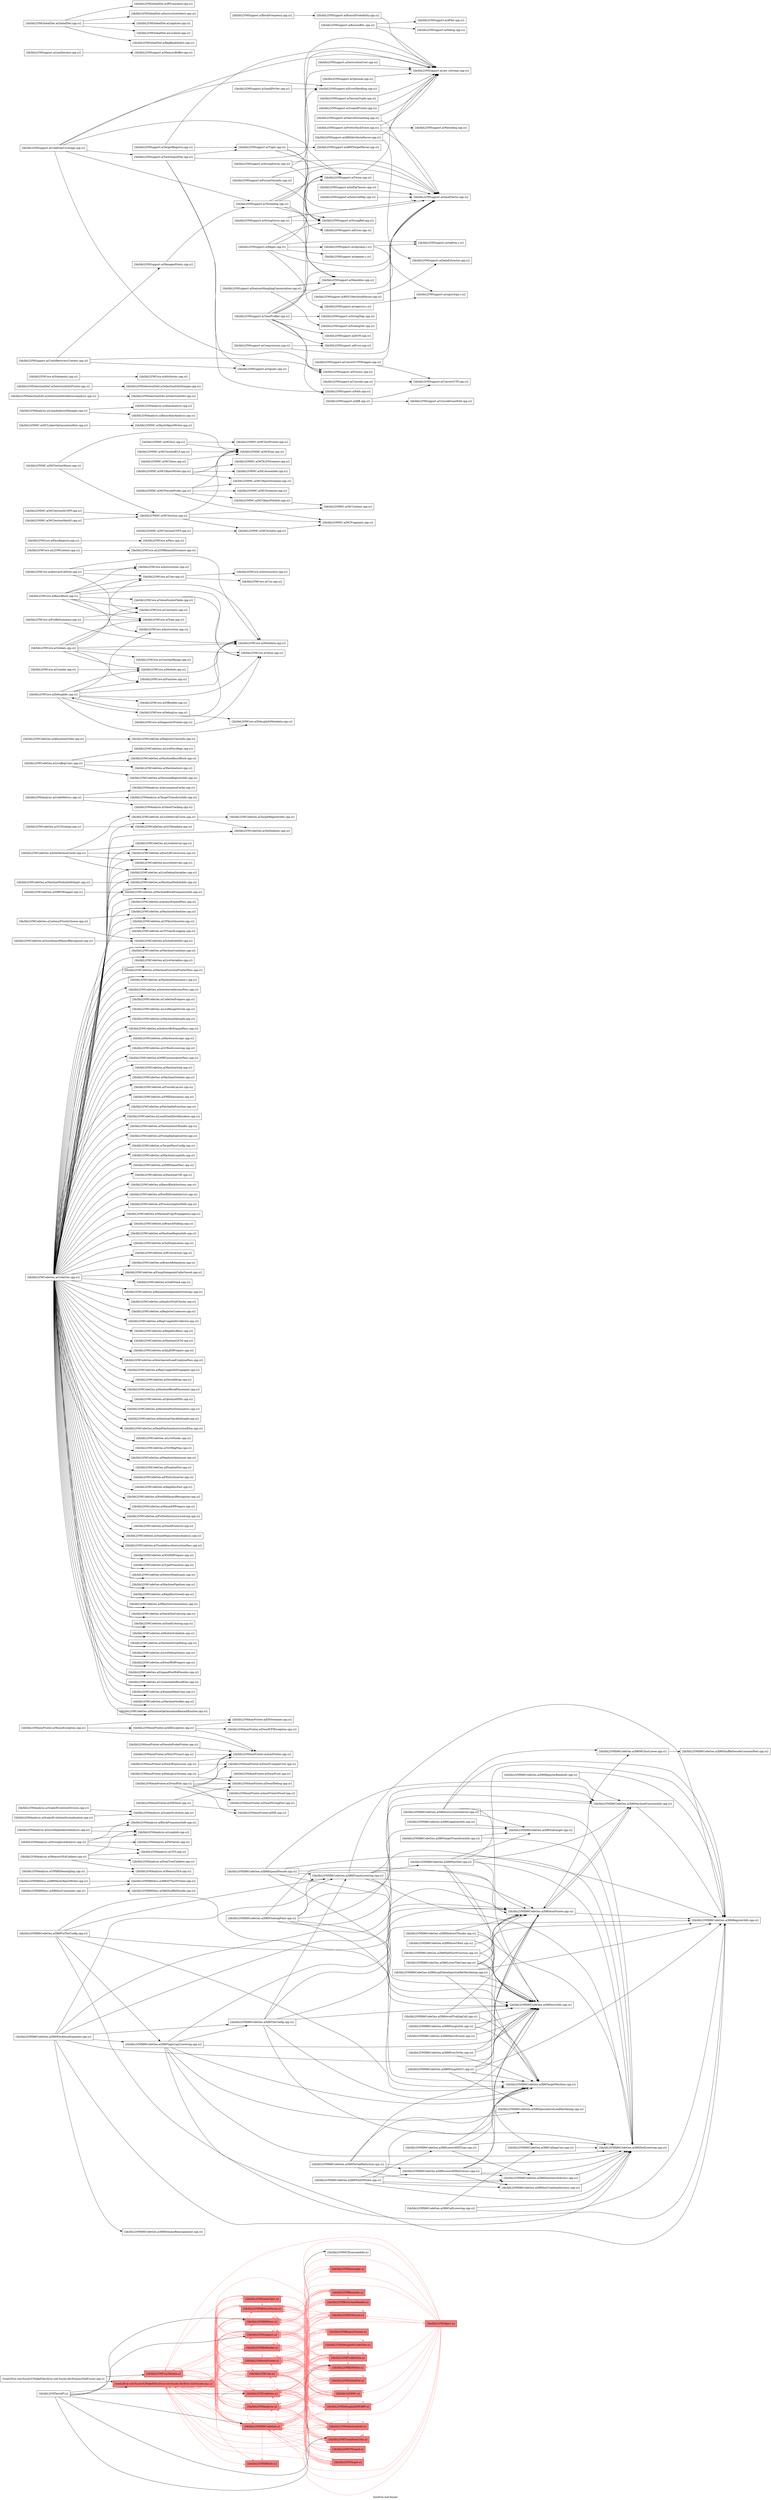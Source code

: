 digraph "bin/llvm-isel-fuzzer" {
	label="bin/llvm-isel-fuzzer";
	rankdir="LR"
	{ rank=same; Node0x5635def94768;  }
	{ rank=same; Node0x5635def92c88; Node0x5635def8dd28;  }
	{ rank=same; Node0x5635def8ba28; Node0x5635def8bf28; Node0x5635def8b028; Node0x5635def8b528; Node0x5635def8fb28; Node0x5635def8e728; Node0x5635def8e228; Node0x5635def88878; Node0x5635def8f628; Node0x5635def8f218; Node0x5635def91e28;  }
	{ rank=same; Node0x5635def92328; Node0x5635def85038; Node0x5635def91928; Node0x5635def88d78; Node0x5635def8a178; Node0x5635def90578; Node0x5635def85ad8; Node0x5635def91478; Node0x5635def89318; Node0x5635def89368; Node0x5635def8ec28; Node0x5635def8c5b8; Node0x5635def88788; Node0x5635def89818; Node0x5635def8b1b8; Node0x5635def8cab8;  }

	Node0x5635def94768 [shape=record,shape=box,group=0,label="{tools/llvm-isel-fuzzer/CMakeFiles/llvm-isel-fuzzer.dir/DummyISelFuzzer.cpp.o}"];
	Node0x5635def94768 -> Node0x5635def92c88;
	Node0x5635def94768 -> Node0x5635def8dd28;
	Node0x5635def92c88 [shape=record,shape=box,style=filled,fillcolor="1.000000 0.5 1",group=1,label="{tools/llvm-isel-fuzzer/CMakeFiles/llvm-isel-fuzzer.dir/llvm-isel-fuzzer.cpp.o}"];
	Node0x5635def92c88 -> Node0x5635def8ba28[color="1.000000 0.5 1"];
	Node0x5635def92c88 -> Node0x5635def8bf28[color="1.000000 0.5 1"];
	Node0x5635def92c88 -> Node0x5635def8b028[color="1.000000 0.5 1"];
	Node0x5635def92c88 -> Node0x5635def8b528[color="1.000000 0.5 1"];
	Node0x5635def92c88 -> Node0x5635def8fb28[color="1.000000 0.5 1"];
	Node0x5635def92c88 -> Node0x5635def8e728[color="1.000000 0.5 1"];
	Node0x5635def92c88 -> Node0x5635def8e228[color="1.000000 0.5 1"];
	Node0x5635def92c88 -> Node0x5635def8dd28[color="1.000000 0.5 1"];
	Node0x5635def92c88 -> Node0x5635def88878[color="1.000000 0.5 1"];
	Node0x5635def8dd28 [shape=record,shape=box,style=filled,fillcolor="1.000000 0.5 1",group=1,label="{lib/libLLVMFuzzMutate.a}"];
	Node0x5635def8dd28 -> Node0x5635def92c88[color="1.000000 0.5 1"];
	Node0x5635def8dd28 -> Node0x5635def8fb28[color="1.000000 0.5 1"];
	Node0x5635def8dd28 -> Node0x5635def8f628[color="1.000000 0.5 1"];
	Node0x5635def8dd28 -> Node0x5635def8e728[color="1.000000 0.5 1"];
	Node0x5635def8dd28 -> Node0x5635def8e228[color="1.000000 0.5 1"];
	Node0x5635def8dd28 -> Node0x5635def8f218[color="1.000000 0.5 1"];
	Node0x5635def8dd28 -> Node0x5635def88878[color="1.000000 0.5 1"];
	Node0x5635def8dd28 -> Node0x5635def8dd28[color="1.000000 0.5 1"];
	Node0x5635def8dd28 -> Node0x5635def91e28[color="1.000000 0.5 1"];
	Node0x5635def8dd28 -> Node0x5635def8bf28[color="1.000000 0.5 1"];
	Node0x5635def8ba28 [shape=record,shape=box,style=filled,fillcolor="1.000000 0.5 1",group=1,label="{lib/libLLVMX86AsmParser.a}"];
	Node0x5635def8ba28 -> Node0x5635def8b028[color="1.000000 0.5 1"];
	Node0x5635def8ba28 -> Node0x5635def8b528[color="1.000000 0.5 1"];
	Node0x5635def8ba28 -> Node0x5635def92328[color="1.000000 0.5 1"];
	Node0x5635def8ba28 -> Node0x5635def88878[color="1.000000 0.5 1"];
	Node0x5635def8ba28 -> Node0x5635def85038[color="1.000000 0.5 1"];
	Node0x5635def8bf28 [shape=record,shape=box,style=filled,fillcolor="1.000000 0.5 1",group=1,label="{lib/libLLVMX86CodeGen.a}"];
	Node0x5635def8bf28 -> Node0x5635def8b028[color="1.000000 0.5 1"];
	Node0x5635def8bf28 -> Node0x5635def8b528[color="1.000000 0.5 1"];
	Node0x5635def8bf28 -> Node0x5635def8f628[color="1.000000 0.5 1"];
	Node0x5635def8bf28 -> Node0x5635def8e728[color="1.000000 0.5 1"];
	Node0x5635def8bf28 -> Node0x5635def8e228[color="1.000000 0.5 1"];
	Node0x5635def8bf28 -> Node0x5635def92328[color="1.000000 0.5 1"];
	Node0x5635def8bf28 -> Node0x5635def88878[color="1.000000 0.5 1"];
	Node0x5635def8bf28 -> Node0x5635def8ba28[color="1.000000 0.5 1"];
	Node0x5635def8bf28 -> Node0x5635def8bf28[color="1.000000 0.5 1"];
	Node0x5635def8bf28 -> Node0x5635def8fb28[color="1.000000 0.5 1"];
	Node0x5635def8bf28 -> Node0x5635def91928[color="1.000000 0.5 1"];
	Node0x5635def8bf28 -> Node0x5635def88d78[color="1.000000 0.5 1"];
	Node0x5635def8bf28 -> Node0x5635def8a178[color="1.000000 0.5 1"];
	Node0x5635def8bf28 -> Node0x5635def90578[color="1.000000 0.5 1"];
	Node0x5635def8bf28 -> Node0x5635def92c88[color="1.000000 0.5 1"];
	Node0x5635def8bf28 -> Node0x5635def85ad8[color="1.000000 0.5 1"];
	Node0x5635def8bf28 -> Node0x5635def91478[color="1.000000 0.5 1"];
	Node0x5635def8b028 [shape=record,shape=box,style=filled,fillcolor="1.000000 0.5 1",group=1,label="{lib/libLLVMX86Desc.a}"];
	Node0x5635def8b028 -> Node0x5635def92c88[color="1.000000 0.5 1"];
	Node0x5635def8b028 -> Node0x5635def8b028[color="1.000000 0.5 1"];
	Node0x5635def8b028 -> Node0x5635def92328[color="1.000000 0.5 1"];
	Node0x5635def8b028 -> Node0x5635def88878[color="1.000000 0.5 1"];
	Node0x5635def8b028 -> Node0x5635def8bf28[color="1.000000 0.5 1"];
	Node0x5635def8b028 -> Node0x5635def8b528[color="1.000000 0.5 1"];
	Node0x5635def8b028 -> Node0x5635def89318;
	Node0x5635def8b028 -> Node0x5635def8ba28[color="1.000000 0.5 1"];
	Node0x5635def8b028 -> Node0x5635def89368[color="1.000000 0.5 1"];
	Node0x5635def8b528 [shape=record,shape=box,style=filled,fillcolor="1.000000 0.5 1",group=1,label="{lib/libLLVMX86Info.a}"];
	Node0x5635def8b528 -> Node0x5635def88878[color="1.000000 0.5 1"];
	Node0x5635def8fb28 [shape=record,shape=box,style=filled,fillcolor="1.000000 0.5 1",group=1,label="{lib/libLLVMAnalysis.a}"];
	Node0x5635def8fb28 -> Node0x5635def8ba28[color="1.000000 0.5 1"];
	Node0x5635def8fb28 -> Node0x5635def8bf28[color="1.000000 0.5 1"];
	Node0x5635def8fb28 -> Node0x5635def8fb28[color="1.000000 0.5 1"];
	Node0x5635def8fb28 -> Node0x5635def8e228[color="1.000000 0.5 1"];
	Node0x5635def8fb28 -> Node0x5635def88878[color="1.000000 0.5 1"];
	Node0x5635def8fb28 -> Node0x5635def92c88[color="1.000000 0.5 1"];
	Node0x5635def8fb28 -> Node0x5635def85ad8[color="1.000000 0.5 1"];
	Node0x5635def8fb28 -> Node0x5635def8e728[color="1.000000 0.5 1"];
	Node0x5635def8fb28 -> Node0x5635def8f628[color="1.000000 0.5 1"];
	Node0x5635def8fb28 -> Node0x5635def8ec28[color="1.000000 0.5 1"];
	Node0x5635def8fb28 -> Node0x5635def91e28[color="1.000000 0.5 1"];
	Node0x5635def8e728 [shape=record,shape=box,style=filled,fillcolor="1.000000 0.5 1",group=1,label="{lib/libLLVMCodeGen.a}"];
	Node0x5635def8e728 -> Node0x5635def8bf28[color="1.000000 0.5 1"];
	Node0x5635def8e728 -> Node0x5635def8fb28[color="1.000000 0.5 1"];
	Node0x5635def8e728 -> Node0x5635def8e228[color="1.000000 0.5 1"];
	Node0x5635def8e728 -> Node0x5635def8e728[color="1.000000 0.5 1"];
	Node0x5635def8e728 -> Node0x5635def88878[color="1.000000 0.5 1"];
	Node0x5635def8e728 -> Node0x5635def92328[color="1.000000 0.5 1"];
	Node0x5635def8e728 -> Node0x5635def8ba28[color="1.000000 0.5 1"];
	Node0x5635def8e728 -> Node0x5635def8f628[color="1.000000 0.5 1"];
	Node0x5635def8e728 -> Node0x5635def92c88[color="1.000000 0.5 1"];
	Node0x5635def8e728 -> Node0x5635def91478[color="1.000000 0.5 1"];
	Node0x5635def8e728 -> Node0x5635def8b028[color="1.000000 0.5 1"];
	Node0x5635def8e728 -> Node0x5635def88d78[color="1.000000 0.5 1"];
	Node0x5635def8e728 -> Node0x5635def85ad8[color="1.000000 0.5 1"];
	Node0x5635def8e728 -> Node0x5635def91e28[color="1.000000 0.5 1"];
	Node0x5635def8e728 -> Node0x5635def91928[color="1.000000 0.5 1"];
	Node0x5635def8e228 [shape=record,shape=box,style=filled,fillcolor="1.000000 0.5 1",group=1,label="{lib/libLLVMCore.a}"];
	Node0x5635def8e228 -> Node0x5635def88878[color="1.000000 0.5 1"];
	Node0x5635def8e228 -> Node0x5635def92c88[color="1.000000 0.5 1"];
	Node0x5635def8e228 -> Node0x5635def8bf28[color="1.000000 0.5 1"];
	Node0x5635def8e228 -> Node0x5635def8fb28[color="1.000000 0.5 1"];
	Node0x5635def8e228 -> Node0x5635def8f628[color="1.000000 0.5 1"];
	Node0x5635def8e228 -> Node0x5635def8e228[color="1.000000 0.5 1"];
	Node0x5635def8e228 -> Node0x5635def8e728[color="1.000000 0.5 1"];
	Node0x5635def8e228 -> Node0x5635def89368[color="1.000000 0.5 1"];
	Node0x5635def8e228 -> Node0x5635def8b028[color="1.000000 0.5 1"];
	Node0x5635def8e228 -> Node0x5635def8ba28[color="1.000000 0.5 1"];
	Node0x5635def8e228 -> Node0x5635def8c5b8[color="1.000000 0.5 1"];
	Node0x5635def88878 [shape=record,shape=box,style=filled,fillcolor="1.000000 0.5 1",group=1,label="{lib/libLLVMSupport.a}"];
	Node0x5635def88878 -> Node0x5635def8bf28[color="1.000000 0.5 1"];
	Node0x5635def88878 -> Node0x5635def8fb28[color="1.000000 0.5 1"];
	Node0x5635def88878 -> Node0x5635def8f628[color="1.000000 0.5 1"];
	Node0x5635def88878 -> Node0x5635def8e728[color="1.000000 0.5 1"];
	Node0x5635def88878 -> Node0x5635def8ec28[color="1.000000 0.5 1"];
	Node0x5635def88878 -> Node0x5635def88878[color="1.000000 0.5 1"];
	Node0x5635def88878 -> Node0x5635def8e228[color="1.000000 0.5 1"];
	Node0x5635def88878 -> Node0x5635def92c88[color="1.000000 0.5 1"];
	Node0x5635def88878 -> Node0x5635def8ba28[color="1.000000 0.5 1"];
	Node0x5635def88878 -> Node0x5635def92328[color="1.000000 0.5 1"];
	Node0x5635def88878 -> Node0x5635def8b028[color="1.000000 0.5 1"];
	Node0x5635def88878 -> Node0x5635def8f218[color="1.000000 0.5 1"];
	Node0x5635def88878 -> Node0x5635def8dd28[color="1.000000 0.5 1"];
	Node0x5635def88878 -> Node0x5635def88788[color="1.000000 0.5 1"];
	Node0x5635def92328 [shape=record,shape=box,style=filled,fillcolor="1.000000 0.5 1",group=1,label="{lib/libLLVMMC.a}"];
	Node0x5635def92328 -> Node0x5635def8b028[color="1.000000 0.5 1"];
	Node0x5635def92328 -> Node0x5635def92328[color="1.000000 0.5 1"];
	Node0x5635def92328 -> Node0x5635def88878[color="1.000000 0.5 1"];
	Node0x5635def92328 -> Node0x5635def8fb28[color="1.000000 0.5 1"];
	Node0x5635def92328 -> Node0x5635def8f628[color="1.000000 0.5 1"];
	Node0x5635def92328 -> Node0x5635def8e728[color="1.000000 0.5 1"];
	Node0x5635def92328 -> Node0x5635def8ec28[color="1.000000 0.5 1"];
	Node0x5635def92328 -> Node0x5635def92c88[color="1.000000 0.5 1"];
	Node0x5635def92328 -> Node0x5635def8ba28[color="1.000000 0.5 1"];
	Node0x5635def92328 -> Node0x5635def8bf28[color="1.000000 0.5 1"];
	Node0x5635def92328 -> Node0x5635def89368[color="1.000000 0.5 1"];
	Node0x5635def85038 [shape=record,shape=box,style=filled,fillcolor="1.000000 0.5 1",group=1,label="{lib/libLLVMMCParser.a}"];
	Node0x5635def85038 -> Node0x5635def92c88[color="1.000000 0.5 1"];
	Node0x5635def85038 -> Node0x5635def8ba28[color="1.000000 0.5 1"];
	Node0x5635def85038 -> Node0x5635def8bf28[color="1.000000 0.5 1"];
	Node0x5635def85038 -> Node0x5635def8b028[color="1.000000 0.5 1"];
	Node0x5635def85038 -> Node0x5635def8fb28[color="1.000000 0.5 1"];
	Node0x5635def85038 -> Node0x5635def8f628[color="1.000000 0.5 1"];
	Node0x5635def85038 -> Node0x5635def8e228[color="1.000000 0.5 1"];
	Node0x5635def85038 -> Node0x5635def8e728[color="1.000000 0.5 1"];
	Node0x5635def85038 -> Node0x5635def8ec28[color="1.000000 0.5 1"];
	Node0x5635def85038 -> Node0x5635def92328[color="1.000000 0.5 1"];
	Node0x5635def85038 -> Node0x5635def88878[color="1.000000 0.5 1"];
	Node0x5635def85038 -> Node0x5635def84d18[color="1.000000 0.5 1"];
	Node0x5635def85038 -> Node0x5635def85038[color="1.000000 0.5 1"];
	Node0x5635def97238 [shape=record,shape=box,group=0,label="{lib/libLLVMX86CodeGen.a(X86AsmPrinter.cpp.o)}"];
	Node0x5635def97238 -> Node0x5635def96c48;
	Node0x5635def97238 -> Node0x5635def95028;
	Node0x5635def97238 -> Node0x5635def90b18;
	Node0x5635def96c48 [shape=record,shape=box,group=0,label="{lib/libLLVMX86CodeGen.a(X86MCInstLower.cpp.o)}"];
	Node0x5635def96c48 -> Node0x5635def8cd88;
	Node0x5635def95028 [shape=record,shape=box,group=0,label="{lib/libLLVMX86CodeGen.a(X86MachineFunctionInfo.cpp.o)}"];
	Node0x5635def95028 -> Node0x5635def97238;
	Node0x5635def95028 -> Node0x5635def90b18;
	Node0x5635def90b18 [shape=record,shape=box,group=0,label="{lib/libLLVMX86CodeGen.a(X86RegisterInfo.cpp.o)}"];
	Node0x5635def8f628 [shape=record,shape=box,style=filled,fillcolor="1.000000 0.5 1",group=1,label="{lib/libLLVMAsmPrinter.a}"];
	Node0x5635def8f628 -> Node0x5635def92c88[color="1.000000 0.5 1"];
	Node0x5635def8f628 -> Node0x5635def8ba28[color="1.000000 0.5 1"];
	Node0x5635def8f628 -> Node0x5635def8bf28[color="1.000000 0.5 1"];
	Node0x5635def8f628 -> Node0x5635def8b028[color="1.000000 0.5 1"];
	Node0x5635def8f628 -> Node0x5635def8fb28[color="1.000000 0.5 1"];
	Node0x5635def8f628 -> Node0x5635def8f628[color="1.000000 0.5 1"];
	Node0x5635def8f628 -> Node0x5635def8e728[color="1.000000 0.5 1"];
	Node0x5635def8f628 -> Node0x5635def8e228[color="1.000000 0.5 1"];
	Node0x5635def8f628 -> Node0x5635def92328[color="1.000000 0.5 1"];
	Node0x5635def8f628 -> Node0x5635def88878[color="1.000000 0.5 1"];
	Node0x5635def8f628 -> Node0x5635def88d78[color="1.000000 0.5 1"];
	Node0x5635def8f628 -> Node0x5635def8c5b8[color="1.000000 0.5 1"];
	Node0x5635def8f628 -> Node0x5635def89368[color="1.000000 0.5 1"];
	Node0x5635def8f628 -> Node0x5635def85038[color="1.000000 0.5 1"];
	Node0x5635def8f628 -> Node0x5635def89818[color="1.000000 0.5 1"];
	Node0x5635def8f628 -> Node0x5635def8b1b8[color="1.000000 0.5 1"];
	Node0x5635def8cd88 [shape=record,shape=box,group=0,label="{lib/libLLVMX86CodeGen.a(X86ShuffleDecodeConstantPool.cpp.o)}"];
	Node0x5635def91928 [shape=record,shape=box,style=filled,fillcolor="1.000000 0.5 1",group=1,label="{lib/libLLVMSelectionDAG.a}"];
	Node0x5635def91928 -> Node0x5635def8ba28[color="1.000000 0.5 1"];
	Node0x5635def91928 -> Node0x5635def8bf28[color="1.000000 0.5 1"];
	Node0x5635def91928 -> Node0x5635def8fb28[color="1.000000 0.5 1"];
	Node0x5635def91928 -> Node0x5635def8e728[color="1.000000 0.5 1"];
	Node0x5635def91928 -> Node0x5635def8e228[color="1.000000 0.5 1"];
	Node0x5635def91928 -> Node0x5635def91e28[color="1.000000 0.5 1"];
	Node0x5635def91928 -> Node0x5635def91928[color="1.000000 0.5 1"];
	Node0x5635def91928 -> Node0x5635def88878[color="1.000000 0.5 1"];
	Node0x5635def91928 -> Node0x5635def92328[color="1.000000 0.5 1"];
	Node0x5635def91928 -> Node0x5635def8f628[color="1.000000 0.5 1"];
	Node0x5635def91928 -> Node0x5635def88d78[color="1.000000 0.5 1"];
	Node0x5635def91928 -> Node0x5635def91478[color="1.000000 0.5 1"];
	Node0x5635def91928 -> Node0x5635def92c88[color="1.000000 0.5 1"];
	Node0x5635def91928 -> Node0x5635def8f218[color="1.000000 0.5 1"];
	Node0x5635def88d78 [shape=record,shape=box,style=filled,fillcolor="1.000000 0.5 1",group=1,label="{lib/libLLVMTarget.a}"];
	Node0x5635def88d78 -> Node0x5635def8bf28[color="1.000000 0.5 1"];
	Node0x5635def88d78 -> Node0x5635def8f628[color="1.000000 0.5 1"];
	Node0x5635def88d78 -> Node0x5635def8e228[color="1.000000 0.5 1"];
	Node0x5635def88d78 -> Node0x5635def92328[color="1.000000 0.5 1"];
	Node0x5635def88d78 -> Node0x5635def88878[color="1.000000 0.5 1"];
	Node0x5635def88d78 -> Node0x5635def88d78[color="1.000000 0.5 1"];
	Node0x5635def88d78 -> Node0x5635def92c88[color="1.000000 0.5 1"];
	Node0x5635def88d78 -> Node0x5635def8fb28[color="1.000000 0.5 1"];
	Node0x5635def88d78 -> Node0x5635def8e728[color="1.000000 0.5 1"];
	Node0x5635def89a48 [shape=record,shape=box,group=0,label="{lib/libLLVMX86CodeGen.a(X86FastISel.cpp.o)}"];
	Node0x5635def89a48 -> Node0x5635def97238;
	Node0x5635def89a48 -> Node0x5635def95028;
	Node0x5635def89a48 -> Node0x5635def90b18;
	Node0x5635def89a48 -> Node0x5635def90de8;
	Node0x5635def89a48 -> Node0x5635def8ab28;
	Node0x5635def89a48 -> Node0x5635def8c6f8;
	Node0x5635def89a48 -> Node0x5635def8b668;
	Node0x5635def90de8 [shape=record,shape=box,group=0,label="{lib/libLLVMX86CodeGen.a(X86ISelLowering.cpp.o)}"];
	Node0x5635def8ab28 [shape=record,shape=box,group=0,label="{lib/libLLVMX86CodeGen.a(X86InstrInfo.cpp.o)}"];
	Node0x5635def8c6f8 [shape=record,shape=box,group=0,label="{lib/libLLVMX86CodeGen.a(X86CallingConv.cpp.o)}"];
	Node0x5635def8c6f8 -> Node0x5635def90de8;
	Node0x5635def8b668 [shape=record,shape=box,group=0,label="{lib/libLLVMX86CodeGen.a(X86Subtarget.cpp.o)}"];
	Node0x5635def88738 [shape=record,shape=box,group=0,label="{lib/libLLVMX86CodeGen.a(X86FrameLowering.cpp.o)}"];
	Node0x5635def88738 -> Node0x5635def97238;
	Node0x5635def88738 -> Node0x5635def95028;
	Node0x5635def88738 -> Node0x5635def90b18;
	Node0x5635def88738 -> Node0x5635def90de8;
	Node0x5635def88738 -> Node0x5635def89a48;
	Node0x5635def88738 -> Node0x5635def8ab28;
	Node0x5635def8c428 [shape=record,shape=box,group=0,label="{lib/libLLVMX86CodeGen.a(X86InterleavedAccess.cpp.o)}"];
	Node0x5635def8c428 -> Node0x5635def90de8;
	Node0x5635def8a178 [shape=record,shape=box,style=filled,fillcolor="1.000000 0.5 1",group=1,label="{lib/libLLVMGlobalISel.a}"];
	Node0x5635def8a178 -> Node0x5635def8bf28[color="1.000000 0.5 1"];
	Node0x5635def8a178 -> Node0x5635def8e228[color="1.000000 0.5 1"];
	Node0x5635def8a178 -> Node0x5635def8e728[color="1.000000 0.5 1"];
	Node0x5635def8a178 -> Node0x5635def88878[color="1.000000 0.5 1"];
	Node0x5635def8a178 -> Node0x5635def8a178[color="1.000000 0.5 1"];
	Node0x5635def8a178 -> Node0x5635def8ba28[color="1.000000 0.5 1"];
	Node0x5635def8a178 -> Node0x5635def8fb28[color="1.000000 0.5 1"];
	Node0x5635def8a178 -> Node0x5635def8f628[color="1.000000 0.5 1"];
	Node0x5635def8a178 -> Node0x5635def92328[color="1.000000 0.5 1"];
	Node0x5635def8a178 -> Node0x5635def91928[color="1.000000 0.5 1"];
	Node0x5635def8a178 -> Node0x5635def88d78[color="1.000000 0.5 1"];
	Node0x5635def8a178 -> Node0x5635def91478[color="1.000000 0.5 1"];
	Node0x5635def8f0d8 [shape=record,shape=box,group=0,label="{lib/libLLVMX86CodeGen.a(X86CallLowering.cpp.o)}"];
	Node0x5635def8f0d8 -> Node0x5635def90b18;
	Node0x5635def8f0d8 -> Node0x5635def90de8;
	Node0x5635def8f0d8 -> Node0x5635def8c6f8;
	Node0x5635def8fd58 [shape=record,shape=box,group=0,label="{lib/libLLVMX86CodeGen.a(X86LegalizerInfo.cpp.o)}"];
	Node0x5635def8fd58 -> Node0x5635def8b668;
	Node0x5635def8f4e8 [shape=record,shape=box,group=0,label="{lib/libLLVMX86CodeGen.a(X86RegisterBankInfo.cpp.o)}"];
	Node0x5635def8f4e8 -> Node0x5635def95028;
	Node0x5635def8f4e8 -> Node0x5635def90b18;
	Node0x5635def8da08 [shape=record,shape=box,group=0,label="{lib/libLLVMX86CodeGen.a(X86InstructionSelector.cpp.o)}"];
	Node0x5635def8da08 -> Node0x5635def96c48;
	Node0x5635def8da08 -> Node0x5635def90b18;
	Node0x5635def8da08 -> Node0x5635def90de8;
	Node0x5635def8da08 -> Node0x5635def8ab28;
	Node0x5635def8da08 -> Node0x5635def8b668;
	Node0x5635def8e4a8 [shape=record,shape=box,group=0,label="{lib/libLLVMX86CodeGen.a(X86MacroFusion.cpp.o)}"];
	Node0x5635def8e4a8 -> Node0x5635def8ab28;
	Node0x5635def90578 [shape=record,shape=box,style=filled,fillcolor="1.000000 0.5 1",group=1,label="{lib/libLLVMCFGuard.a}"];
	Node0x5635def90578 -> Node0x5635def8bf28[color="1.000000 0.5 1"];
	Node0x5635def90578 -> Node0x5635def8e228[color="1.000000 0.5 1"];
	Node0x5635def90578 -> Node0x5635def88878[color="1.000000 0.5 1"];
	Node0x5635def91338 [shape=record,shape=box,group=0,label="{lib/libLLVMX86CodeGen.a(X86InstCombineIntrinsic.cpp.o)}"];
	Node0x5635def91338 -> Node0x5635def90de8;
	Node0x5635def905c8 [shape=record,shape=box,group=0,label="{lib/libLLVMX86CodeGen.a(X86IndirectThunks.cpp.o)}"];
	Node0x5635def905c8 -> Node0x5635def97238;
	Node0x5635def905c8 -> Node0x5635def90de8;
	Node0x5635def905c8 -> Node0x5635def8ab28;
	Node0x5635def8fda8 [shape=record,shape=box,group=0,label="{lib/libLLVMX86CodeGen.a(X86LoadValueInjectionRetHardening.cpp.o)}"];
	Node0x5635def8fda8 -> Node0x5635def97238;
	Node0x5635def8fda8 -> Node0x5635def90b18;
	Node0x5635def8fda8 -> Node0x5635def8ab28;
	Node0x5635def8fda8 -> Node0x5635def91b08;
	Node0x5635def91b08 [shape=record,shape=box,group=0,label="{lib/libLLVMX86CodeGen.a(X86TargetMachine.cpp.o)}"];
	Node0x5635def8e5e8 [shape=record,shape=box,group=0,label="{lib/libLLVMX86CodeGen.a(X86AvoidTrailingCall.cpp.o)}"];
	Node0x5635def8e5e8 -> Node0x5635def97238;
	Node0x5635def8e5e8 -> Node0x5635def8ab28;
	Node0x5635def8e5e8 -> Node0x5635def91b08;
	Node0x5635def8df08 [shape=record,shape=box,group=0,label="{lib/libLLVMX86CodeGen.a(X86ExpandPseudo.cpp.o)}"];
	Node0x5635def8df08 -> Node0x5635def97238;
	Node0x5635def8df08 -> Node0x5635def95028;
	Node0x5635def8df08 -> Node0x5635def90de8;
	Node0x5635def8df08 -> Node0x5635def8ab28;
	Node0x5635def8df08 -> Node0x5635def88738;
	Node0x5635def8df08 -> Node0x5635def91b08;
	Node0x5635def8d328 [shape=record,shape=box,group=0,label="{lib/libLLVMX86CodeGen.a(X86LowerTileCopy.cpp.o)}"];
	Node0x5635def8d328 -> Node0x5635def97238;
	Node0x5635def8d328 -> Node0x5635def90b18;
	Node0x5635def8d328 -> Node0x5635def8ab28;
	Node0x5635def8d328 -> Node0x5635def91b08;
	Node0x5635def8d058 [shape=record,shape=box,group=0,label="{lib/libLLVMX86CodeGen.a(X86FloatingPoint.cpp.o)}"];
	Node0x5635def8d058 -> Node0x5635def97238;
	Node0x5635def8d058 -> Node0x5635def95028;
	Node0x5635def8d058 -> Node0x5635def90b18;
	Node0x5635def8d058 -> Node0x5635def8ab28;
	Node0x5635def8d058 -> Node0x5635def88738;
	Node0x5635def8d058 -> Node0x5635def8b668;
	Node0x5635def8d058 -> Node0x5635def91b08;
	Node0x5635def8c158 [shape=record,shape=box,group=0,label="{lib/libLLVMX86CodeGen.a(X86TileConfig.cpp.o)}"];
	Node0x5635def8c158 -> Node0x5635def97238;
	Node0x5635def8c158 -> Node0x5635def90b18;
	Node0x5635def8c158 -> Node0x5635def90de8;
	Node0x5635def8c158 -> Node0x5635def8ab28;
	Node0x5635def8c158 -> Node0x5635def88738;
	Node0x5635def8c158 -> Node0x5635def91b08;
	Node0x5635def8b078 [shape=record,shape=box,group=0,label="{lib/libLLVMX86CodeGen.a(X86FlagsCopyLowering.cpp.o)}"];
	Node0x5635def8b078 -> Node0x5635def97238;
	Node0x5635def8b078 -> Node0x5635def90b18;
	Node0x5635def8b078 -> Node0x5635def90de8;
	Node0x5635def8b078 -> Node0x5635def8ab28;
	Node0x5635def8b078 -> Node0x5635def91b08;
	Node0x5635def8b078 -> Node0x5635def8c158;
	Node0x5635def8b078 -> Node0x5635def8b4d8;
	Node0x5635def8b4d8 [shape=record,shape=box,group=0,label="{lib/libLLVMX86CodeGen.a(X86SpeculativeLoadHardening.cpp.o)}"];
	Node0x5635def8a588 [shape=record,shape=box,group=0,label="{lib/libLLVMX86CodeGen.a(X86FixupSetCC.cpp.o)}"];
	Node0x5635def8a588 -> Node0x5635def97238;
	Node0x5635def8a588 -> Node0x5635def90b18;
	Node0x5635def8a588 -> Node0x5635def8ab28;
	Node0x5635def8a588 -> Node0x5635def91b08;
	Node0x5635def8a588 -> Node0x5635def8b4d8;
	Node0x5635def8aee8 [shape=record,shape=box,group=0,label="{lib/libLLVMX86CodeGen.a(X86PreTileConfig.cpp.o)}"];
	Node0x5635def8aee8 -> Node0x5635def97238;
	Node0x5635def8aee8 -> Node0x5635def90b18;
	Node0x5635def8aee8 -> Node0x5635def8ab28;
	Node0x5635def8aee8 -> Node0x5635def88738;
	Node0x5635def8aee8 -> Node0x5635def91b08;
	Node0x5635def8aee8 -> Node0x5635def8b078;
	Node0x5635def8a5d8 [shape=record,shape=box,group=0,label="{lib/libLLVMX86CodeGen.a(X86EvexToVex.cpp.o)}"];
	Node0x5635def8a5d8 -> Node0x5635def97238;
	Node0x5635def8a5d8 -> Node0x5635def8ab28;
	Node0x5635def8a5d8 -> Node0x5635def91b08;
	Node0x5635def85ad8 [shape=record,shape=box,style=filled,fillcolor="1.000000 0.5 1",group=1,label="{lib/libLLVMProfileData.a}"];
	Node0x5635def85ad8 -> Node0x5635def8ba28[color="1.000000 0.5 1"];
	Node0x5635def85ad8 -> Node0x5635def8bf28[color="1.000000 0.5 1"];
	Node0x5635def85ad8 -> Node0x5635def8fb28[color="1.000000 0.5 1"];
	Node0x5635def85ad8 -> Node0x5635def8f628[color="1.000000 0.5 1"];
	Node0x5635def85ad8 -> Node0x5635def8e228[color="1.000000 0.5 1"];
	Node0x5635def85ad8 -> Node0x5635def8e728[color="1.000000 0.5 1"];
	Node0x5635def85ad8 -> Node0x5635def8ec28[color="1.000000 0.5 1"];
	Node0x5635def85ad8 -> Node0x5635def88878[color="1.000000 0.5 1"];
	Node0x5635def85ad8 -> Node0x5635def8b028[color="1.000000 0.5 1"];
	Node0x5635def85ad8 -> Node0x5635def8f218[color="1.000000 0.5 1"];
	Node0x5635def85ad8 -> Node0x5635def85ad8[color="1.000000 0.5 1"];
	Node0x5635def85ad8 -> Node0x5635def92c88[color="1.000000 0.5 1"];
	Node0x5635def85ad8 -> Node0x5635def92328[color="1.000000 0.5 1"];
	Node0x5635def85ad8 -> Node0x5635def89818[color="1.000000 0.5 1"];
	Node0x5635def91888 [shape=record,shape=box,group=0,label="{lib/libLLVMX86CodeGen.a(X86PadShortFunction.cpp.o)}"];
	Node0x5635def91888 -> Node0x5635def97238;
	Node0x5635def91888 -> Node0x5635def8ab28;
	Node0x5635def915b8 [shape=record,shape=box,group=0,label="{lib/libLLVMX86CodeGen.a(X86FixupLEAs.cpp.o)}"];
	Node0x5635def915b8 -> Node0x5635def97238;
	Node0x5635def915b8 -> Node0x5635def8ab28;
	Node0x5635def915b8 -> Node0x5635def91b08;
	Node0x5635def8cdd8 [shape=record,shape=box,group=0,label="{lib/libLLVMX86CodeGen.a(X86LowerAMXIntrinsics.cpp.o)}"];
	Node0x5635def8cdd8 -> Node0x5635def90de8;
	Node0x5635def8cdd8 -> Node0x5635def8ab28;
	Node0x5635def8cdd8 -> Node0x5635def8c428;
	Node0x5635def8cdd8 -> Node0x5635def91b08;
	Node0x5635def8cdd8 -> Node0x5635def91338;
	Node0x5635def91478 [shape=record,shape=box,style=filled,fillcolor="1.000000 0.5 1",group=1,label="{lib/libLLVMTransformUtils.a}"];
	Node0x5635def91478 -> Node0x5635def8ba28[color="1.000000 0.5 1"];
	Node0x5635def91478 -> Node0x5635def8bf28[color="1.000000 0.5 1"];
	Node0x5635def91478 -> Node0x5635def8fb28[color="1.000000 0.5 1"];
	Node0x5635def91478 -> Node0x5635def8e728[color="1.000000 0.5 1"];
	Node0x5635def91478 -> Node0x5635def8e228[color="1.000000 0.5 1"];
	Node0x5635def91478 -> Node0x5635def91928[color="1.000000 0.5 1"];
	Node0x5635def91478 -> Node0x5635def88878[color="1.000000 0.5 1"];
	Node0x5635def91478 -> Node0x5635def91478[color="1.000000 0.5 1"];
	Node0x5635def91478 -> Node0x5635def8ec28[color="1.000000 0.5 1"];
	Node0x5635def91478 -> Node0x5635def92c88[color="1.000000 0.5 1"];
	Node0x5635def91478 -> Node0x5635def8f628[color="1.000000 0.5 1"];
	Node0x5635def8b168 [shape=record,shape=box,group=0,label="{lib/libLLVMX86CodeGen.a(X86LowerAMXType.cpp.o)}"];
	Node0x5635def8b168 -> Node0x5635def90de8;
	Node0x5635def8b168 -> Node0x5635def8ab28;
	Node0x5635def8b168 -> Node0x5635def8c428;
	Node0x5635def8b168 -> Node0x5635def91b08;
	Node0x5635def8f3a8 [shape=record,shape=box,group=0,label="{lib/libLLVMX86CodeGen.a(X86PartialReduction.cpp.o)}"];
	Node0x5635def8f3a8 -> Node0x5635def90de8;
	Node0x5635def8f3a8 -> Node0x5635def8ab28;
	Node0x5635def8f3a8 -> Node0x5635def8c428;
	Node0x5635def8f3a8 -> Node0x5635def91b08;
	Node0x5635def8f3a8 -> Node0x5635def8cdd8;
	Node0x5635def8ee58 [shape=record,shape=box,group=0,label="{lib/libLLVMX86CodeGen.a(X86TargetTransformInfo.cpp.o)}"];
	Node0x5635def8ee58 -> Node0x5635def90de8;
	Node0x5635def8ee58 -> Node0x5635def8b668;
	Node0x5635def8e908 [shape=record,shape=box,group=0,label="{lib/libLLVMX86CodeGen.a(X86WinAllocaExpander.cpp.o)}"];
	Node0x5635def8e908 -> Node0x5635def97238;
	Node0x5635def8e908 -> Node0x5635def95028;
	Node0x5635def8e908 -> Node0x5635def90de8;
	Node0x5635def8e908 -> Node0x5635def8ab28;
	Node0x5635def8e908 -> Node0x5635def88738;
	Node0x5635def8e908 -> Node0x5635def8c158;
	Node0x5635def8e908 -> Node0x5635def8b078;
	Node0x5635def8e908 -> Node0x5635def8be88;
	Node0x5635def8be88 [shape=record,shape=box,group=0,label="{lib/libLLVMX86CodeGen.a(X86DomainReassignment.cpp.o)}"];
	Node0x5635def8daa8 [shape=record,shape=box,group=0,label="{lib/libLLVMX86CodeGen.a(X86WinEHState.cpp.o)}"];
	Node0x5635def8daa8 -> Node0x5635def90de8;
	Node0x5635def8daa8 -> Node0x5635def8c428;
	Node0x5635def8daa8 -> Node0x5635def91b08;
	Node0x5635def8daa8 -> Node0x5635def91338;
	Node0x5635def8daa8 -> Node0x5635def8cdd8;
	Node0x5635def8daa8 -> Node0x5635def8b168;
	Node0x5635def92008 [shape=record,shape=box,group=0,label="{lib/libLLVMX86CodeGen.a(X86InsertWait.cpp.o)}"];
	Node0x5635def92008 -> Node0x5635def97238;
	Node0x5635def92008 -> Node0x5635def8ab28;
	Node0x5635def90b68 [shape=record,shape=box,group=0,label="{lib/libLLVMX86Desc.a(X86InstComments.cpp.o)}"];
	Node0x5635def90b68 -> Node0x5635def912e8;
	Node0x5635def90b68 -> Node0x5635def948a8;
	Node0x5635def912e8 [shape=record,shape=box,group=0,label="{lib/libLLVMX86Desc.a(X86ATTInstPrinter.cpp.o)}"];
	Node0x5635def948a8 [shape=record,shape=box,group=0,label="{lib/libLLVMX86Desc.a(X86ShuffleDecode.cpp.o)}"];
	Node0x5635def89318 [shape=record,shape=box,group=0,label="{lib/libLLVMMCDisassembler.a}"];
	Node0x5635def89368 [shape=record,shape=box,style=filled,fillcolor="1.000000 0.5 1",group=1,label="{lib/libLLVMBinaryFormat.a}"];
	Node0x5635def89368 -> Node0x5635def8e228[color="1.000000 0.5 1"];
	Node0x5635def89368 -> Node0x5635def88878[color="1.000000 0.5 1"];
	Node0x5635def89368 -> Node0x5635def89818[color="1.000000 0.5 1"];
	Node0x5635def89368 -> Node0x5635def8e728[color="1.000000 0.5 1"];
	Node0x5635def961a8 [shape=record,shape=box,group=0,label="{lib/libLLVMX86Desc.a(X86MachObjectWriter.cpp.o)}"];
	Node0x5635def961a8 -> Node0x5635def912e8;
	Node0x5635def8fbc8 [shape=record,shape=box,group=0,label="{lib/libLLVMAnalysis.a(MemorySSAUpdater.cpp.o)}"];
	Node0x5635def8fbc8 -> Node0x5635def83be8;
	Node0x5635def8fbc8 -> Node0x5635def94628;
	Node0x5635def8fbc8 -> Node0x5635def911f8;
	Node0x5635def8fbc8 -> Node0x5635def84778;
	Node0x5635def83be8 [shape=record,shape=box,group=0,label="{lib/libLLVMAnalysis.a(CFG.cpp.o)}"];
	Node0x5635def94628 [shape=record,shape=box,group=0,label="{lib/libLLVMAnalysis.a(DomTreeUpdater.cpp.o)}"];
	Node0x5635def911f8 [shape=record,shape=box,group=0,label="{lib/libLLVMAnalysis.a(LoopInfo.cpp.o)}"];
	Node0x5635def84778 [shape=record,shape=box,group=0,label="{lib/libLLVMAnalysis.a(MemorySSA.cpp.o)}"];
	Node0x5635def93b38 [shape=record,shape=box,group=0,label="{lib/libLLVMAnalysis.a(ScalarEvolutionDivision.cpp.o)}"];
	Node0x5635def93b38 -> Node0x5635def94a88;
	Node0x5635def94a88 [shape=record,shape=box,group=0,label="{lib/libLLVMAnalysis.a(ScalarEvolution.cpp.o)}"];
	Node0x5635def8eea8 [shape=record,shape=box,group=0,label="{lib/libLLVMAnalysis.a(VFABIDemangling.cpp.o)}"];
	Node0x5635def8eea8 -> Node0x5635def84778;
	Node0x5635def8c5b8 [shape=record,shape=box,style=filled,fillcolor="1.000000 0.5 1",group=1,label="{lib/libLLVMRemarks.a}"];
	Node0x5635def8c5b8 -> Node0x5635def88878[color="1.000000 0.5 1"];
	Node0x5635def8c5b8 -> Node0x5635def8e228[color="1.000000 0.5 1"];
	Node0x5635def8c5b8 -> Node0x5635def8ec28[color="1.000000 0.5 1"];
	Node0x5635def8c5b8 -> Node0x5635def8e728[color="1.000000 0.5 1"];
	Node0x5635def8c5b8 -> Node0x5635def8f218[color="1.000000 0.5 1"];
	Node0x5635def8c5b8 -> Node0x5635def8fb28[color="1.000000 0.5 1"];
	Node0x5635def8c5b8 -> Node0x5635def8b028[color="1.000000 0.5 1"];
	Node0x5635def8c5b8 -> Node0x5635def89818[color="1.000000 0.5 1"];
	Node0x5635def8c5b8 -> Node0x5635def8cab8[color="1.000000 0.5 1"];
	Node0x5635def8f8a8 [shape=record,shape=box,group=0,label="{lib/libLLVMAsmPrinter.a(AIXException.cpp.o)}"];
	Node0x5635def8f8a8 -> Node0x5635def8f5d8;
	Node0x5635def8f8a8 -> Node0x5635def966f8;
	Node0x5635def8f8a8 -> Node0x5635def97058;
	Node0x5635def8f5d8 [shape=record,shape=box,group=0,label="{lib/libLLVMAsmPrinter.a(AsmPrinter.cpp.o)}"];
	Node0x5635def966f8 [shape=record,shape=box,group=0,label="{lib/libLLVMAsmPrinter.a(DwarfCFIException.cpp.o)}"];
	Node0x5635def97058 [shape=record,shape=box,group=0,label="{lib/libLLVMAsmPrinter.a(EHStreamer.cpp.o)}"];
	Node0x5635def89818 [shape=record,shape=box,style=filled,fillcolor="1.000000 0.5 1",group=1,label="{lib/libLLVMDebugInfoDWARF.a}"];
	Node0x5635def89818 -> Node0x5635def8b028[color="1.000000 0.5 1"];
	Node0x5635def89818 -> Node0x5635def8f628[color="1.000000 0.5 1"];
	Node0x5635def89818 -> Node0x5635def8e728[color="1.000000 0.5 1"];
	Node0x5635def89818 -> Node0x5635def92328[color="1.000000 0.5 1"];
	Node0x5635def89818 -> Node0x5635def88878[color="1.000000 0.5 1"];
	Node0x5635def89818 -> Node0x5635def89368[color="1.000000 0.5 1"];
	Node0x5635def89818 -> Node0x5635def8fb28[color="1.000000 0.5 1"];
	Node0x5635def89818 -> Node0x5635def8e228[color="1.000000 0.5 1"];
	Node0x5635def89818 -> Node0x5635def8ec28[color="1.000000 0.5 1"];
	Node0x5635def89818 -> Node0x5635def8f218[color="1.000000 0.5 1"];
	Node0x5635def89818 -> Node0x5635def91928[color="1.000000 0.5 1"];
	Node0x5635def89818 -> Node0x5635def92c88[color="1.000000 0.5 1"];
	Node0x5635def89818 -> Node0x5635def8bf28[color="1.000000 0.5 1"];
	Node0x5635def89818 -> Node0x5635def89818[color="1.000000 0.5 1"];
	Node0x5635def94cb8 [shape=record,shape=box,group=0,label="{lib/libLLVMAsmPrinter.a(DebugLocStream.cpp.o)}"];
	Node0x5635def94cb8 -> Node0x5635def8f5d8;
	Node0x5635def94cb8 -> Node0x5635def96428;
	Node0x5635def96428 [shape=record,shape=box,group=0,label="{lib/libLLVMAsmPrinter.a(DwarfDebug.cpp.o)}"];
	Node0x5635def94588 [shape=record,shape=box,group=0,label="{lib/libLLVMAsmPrinter.a(DIEHash.cpp.o)}"];
	Node0x5635def94588 -> Node0x5635def95938;
	Node0x5635def94588 -> Node0x5635def96428;
	Node0x5635def95938 [shape=record,shape=box,group=0,label="{lib/libLLVMAsmPrinter.a(DIE.cpp.o)}"];
	Node0x5635def95078 [shape=record,shape=box,group=0,label="{lib/libLLVMAsmPrinter.a(DwarfExpression.cpp.o)}"];
	Node0x5635def95078 -> Node0x5635def8f5d8;
	Node0x5635def95078 -> Node0x5635def8e7c8;
	Node0x5635def8e7c8 [shape=record,shape=box,group=0,label="{lib/libLLVMAsmPrinter.a(DwarfCompileUnit.cpp.o)}"];
	Node0x5635def95e88 [shape=record,shape=box,group=0,label="{lib/libLLVMAsmPrinter.a(DwarfFile.cpp.o)}"];
	Node0x5635def95e88 -> Node0x5635def8f5d8;
	Node0x5635def95e88 -> Node0x5635def95488;
	Node0x5635def95e88 -> Node0x5635def95938;
	Node0x5635def95e88 -> Node0x5635def96428;
	Node0x5635def95e88 -> Node0x5635def8e7c8;
	Node0x5635def95e88 -> Node0x5635def96a68;
	Node0x5635def95e88 -> Node0x5635def963d8;
	Node0x5635def95488 [shape=record,shape=box,group=0,label="{lib/libLLVMAsmPrinter.a(AsmPrinterDwarf.cpp.o)}"];
	Node0x5635def96a68 [shape=record,shape=box,group=0,label="{lib/libLLVMAsmPrinter.a(DwarfStringPool.cpp.o)}"];
	Node0x5635def963d8 [shape=record,shape=box,group=0,label="{lib/libLLVMAsmPrinter.a(DwarfUnit.cpp.o)}"];
	Node0x5635def841d8 [shape=record,shape=box,group=0,label="{lib/libLLVMAsmPrinter.a(PseudoProbePrinter.cpp.o)}"];
	Node0x5635def841d8 -> Node0x5635def8f5d8;
	Node0x5635def84908 [shape=record,shape=box,group=0,label="{lib/libLLVMAsmPrinter.a(WinCFGuard.cpp.o)}"];
	Node0x5635def84908 -> Node0x5635def8f5d8;
	Node0x5635def8b1b8 [shape=record,shape=box,style=filled,fillcolor="1.000000 0.5 1",group=1,label="{lib/libLLVMDebugInfoCodeView.a}"];
	Node0x5635def8b1b8 -> Node0x5635def8fb28[color="1.000000 0.5 1"];
	Node0x5635def8b1b8 -> Node0x5635def8e228[color="1.000000 0.5 1"];
	Node0x5635def8b1b8 -> Node0x5635def88878[color="1.000000 0.5 1"];
	Node0x5635def8b1b8 -> Node0x5635def8b1b8[color="1.000000 0.5 1"];
	Node0x5635def8b1b8 -> Node0x5635def8f628[color="1.000000 0.5 1"];
	Node0x5635def8b1b8 -> Node0x5635def8e728[color="1.000000 0.5 1"];
	Node0x5635def8b1b8 -> Node0x5635def8ec28[color="1.000000 0.5 1"];
	Node0x5635def8b1b8 -> Node0x5635def8bf28[color="1.000000 0.5 1"];
	Node0x5635def8b1b8 -> Node0x5635def91478[color="1.000000 0.5 1"];
	Node0x5635def8b1b8 -> Node0x5635def85ad8[color="1.000000 0.5 1"];
	Node0x5635def90348 [shape=record,shape=box,group=0,label="{lib/libLLVMAsmPrinter.a(WasmException.cpp.o)}"];
	Node0x5635def90348 -> Node0x5635def8f5d8;
	Node0x5635def90348 -> Node0x5635def8f8a8;
	Node0x5635def90348 -> Node0x5635def97058;
	Node0x5635def8fad8 [shape=record,shape=box,group=0,label="{lib/libLLVMCodeGen.a(GCStrategy.cpp.o)}"];
	Node0x5635def8fad8 -> Node0x5635def8eae8;
	Node0x5635def8eae8 [shape=record,shape=box,group=0,label="{lib/libLLVMCodeGen.a(GCMetadata.cpp.o)}"];
	Node0x5635def875b8 [shape=record,shape=box,group=0,label="{lib/libLLVMCodeGen.a(LiveIntervalUnion.cpp.o)}"];
	Node0x5635def875b8 -> Node0x5635def92468;
	Node0x5635def875b8 -> Node0x5635def8eb38;
	Node0x5635def92468 [shape=record,shape=box,group=0,label="{lib/libLLVMCodeGen.a(SlotIndexes.cpp.o)}"];
	Node0x5635def8eb38 [shape=record,shape=box,group=0,label="{lib/libLLVMCodeGen.a(TargetRegisterInfo.cpp.o)}"];
	Node0x5635def94f88 [shape=record,shape=box,group=0,label="{lib/libLLVMAnalysis.a(ScalarEvolutionNormalization.cpp.o)}"];
	Node0x5635def94f88 -> Node0x5635def94a88;
	Node0x5635def94678 [shape=record,shape=box,group=0,label="{lib/libLLVMAnalysis.a(CodeMetrics.cpp.o)}"];
	Node0x5635def94678 -> Node0x5635def84958;
	Node0x5635def94678 -> Node0x5635def92d78;
	Node0x5635def94678 -> Node0x5635def892c8;
	Node0x5635def84958 [shape=record,shape=box,group=0,label="{lib/libLLVMAnalysis.a(AssumptionCache.cpp.o)}"];
	Node0x5635def92d78 [shape=record,shape=box,group=0,label="{lib/libLLVMAnalysis.a(TargetTransformInfo.cpp.o)}"];
	Node0x5635def892c8 [shape=record,shape=box,group=0,label="{lib/libLLVMAnalysis.a(ValueTracking.cpp.o)}"];
	Node0x5635def895e8 [shape=record,shape=box,group=0,label="{lib/libLLVMCodeGen.a(MachineModuleInfoImpls.cpp.o)}"];
	Node0x5635def895e8 -> Node0x5635def88f08;
	Node0x5635def88f08 [shape=record,shape=box,group=0,label="{lib/libLLVMCodeGen.a(MachineModuleInfo.cpp.o)}"];
	Node0x5635def83af8 [shape=record,shape=box,group=0,label="{lib/libLLVMCodeGen.a(MBFIWrapper.cpp.o)}"];
	Node0x5635def83af8 -> Node0x5635def95208;
	Node0x5635def95208 [shape=record,shape=box,group=0,label="{lib/libLLVMCodeGen.a(MachineBlockFrequencyInfo.cpp.o)}"];
	Node0x5635def90848 [shape=record,shape=box,group=0,label="{lib/libLLVMCodeGen.a(ScoreboardHazardRecognizer.cpp.o)}"];
	Node0x5635def90848 -> Node0x5635def8d788;
	Node0x5635def8d788 [shape=record,shape=box,group=0,label="{lib/libLLVMCodeGen.a(ScheduleDAG.cpp.o)}"];
	Node0x5635def91e28 [shape=record,shape=box,style=filled,fillcolor="1.000000 0.5 1",group=1,label="{lib/libLLVMScalarOpts.a}"];
	Node0x5635def91e28 -> Node0x5635def8ba28[color="1.000000 0.5 1"];
	Node0x5635def91e28 -> Node0x5635def8bf28[color="1.000000 0.5 1"];
	Node0x5635def91e28 -> Node0x5635def8fb28[color="1.000000 0.5 1"];
	Node0x5635def91e28 -> Node0x5635def8e228[color="1.000000 0.5 1"];
	Node0x5635def91e28 -> Node0x5635def8e728[color="1.000000 0.5 1"];
	Node0x5635def91e28 -> Node0x5635def88878[color="1.000000 0.5 1"];
	Node0x5635def91e28 -> Node0x5635def91478[color="1.000000 0.5 1"];
	Node0x5635def91e28 -> Node0x5635def8f628[color="1.000000 0.5 1"];
	Node0x5635def92198 [shape=record,shape=box,group=0,label="{lib/libLLVMCodeGen.a(LatencyPriorityQueue.cpp.o)}"];
	Node0x5635def92198 -> Node0x5635def8a768;
	Node0x5635def92198 -> Node0x5635def8d788;
	Node0x5635def8a768 [shape=record,shape=box,group=0,label="{lib/libLLVMCodeGen.a(MachineScheduler.cpp.o)}"];
	Node0x5635def84b88 [shape=record,shape=box,group=0,label="{lib/libLLVMCodeGen.a(LiveRegUnits.cpp.o)}"];
	Node0x5635def84b88 -> Node0x5635def85c18;
	Node0x5635def84b88 -> Node0x5635def95438;
	Node0x5635def84b88 -> Node0x5635def92a58;
	Node0x5635def84b88 -> Node0x5635def8ac18;
	Node0x5635def85c18 [shape=record,shape=box,group=0,label="{lib/libLLVMCodeGen.a(LivePhysRegs.cpp.o)}"];
	Node0x5635def95438 [shape=record,shape=box,group=0,label="{lib/libLLVMCodeGen.a(MachineBasicBlock.cpp.o)}"];
	Node0x5635def92a58 [shape=record,shape=box,group=0,label="{lib/libLLVMCodeGen.a(MachineInstr.cpp.o)}"];
	Node0x5635def8ac18 [shape=record,shape=box,group=0,label="{lib/libLLVMCodeGen.a(MachineRegisterInfo.cpp.o)}"];
	Node0x5635def8c1a8 [shape=record,shape=box,group=0,label="{lib/libLLVMCodeGen.a(InterferenceCache.cpp.o)}"];
	Node0x5635def8c1a8 -> Node0x5635def97008;
	Node0x5635def8c1a8 -> Node0x5635def84318;
	Node0x5635def8c1a8 -> Node0x5635def84f98;
	Node0x5635def8c1a8 -> Node0x5635def875b8;
	Node0x5635def8c1a8 -> Node0x5635def8a678;
	Node0x5635def97008 [shape=record,shape=box,group=0,label="{lib/libLLVMCodeGen.a(EarlyIfConversion.cpp.o)}"];
	Node0x5635def84318 [shape=record,shape=box,group=0,label="{lib/libLLVMCodeGen.a(LiveIntervals.cpp.o)}"];
	Node0x5635def84f98 [shape=record,shape=box,group=0,label="{lib/libLLVMCodeGen.a(LiveInterval.cpp.o)}"];
	Node0x5635def8a678 [shape=record,shape=box,group=0,label="{lib/libLLVMCodeGen.a(LiveDebugVariables.cpp.o)}"];
	Node0x5635def83e68 [shape=record,shape=box,group=0,label="{lib/libLLVMCodeGen.a(AllocationOrder.cpp.o)}"];
	Node0x5635def83e68 -> Node0x5635def91248;
	Node0x5635def91248 [shape=record,shape=box,group=0,label="{lib/libLLVMCodeGen.a(RegisterClassInfo.cpp.o)}"];
	Node0x5635def84368 [shape=record,shape=box,group=0,label="{lib/libLLVMCodeGen.a(CodeGen.cpp.o)}"];
	Node0x5635def84368 -> Node0x5635def93cc8;
	Node0x5635def84368 -> Node0x5635def92be8;
	Node0x5635def84368 -> Node0x5635def93908;
	Node0x5635def84368 -> Node0x5635def97008;
	Node0x5635def84368 -> Node0x5635def8eae8;
	Node0x5635def84368 -> Node0x5635def90258;
	Node0x5635def84368 -> Node0x5635def909d8;
	Node0x5635def84368 -> Node0x5635def84318;
	Node0x5635def84368 -> Node0x5635def86f28;
	Node0x5635def84368 -> Node0x5635def88238;
	Node0x5635def84368 -> Node0x5635def95208;
	Node0x5635def84368 -> Node0x5635def94308;
	Node0x5635def84368 -> Node0x5635def93458;
	Node0x5635def84368 -> Node0x5635def93868;
	Node0x5635def84368 -> Node0x5635def931d8;
	Node0x5635def84368 -> Node0x5635def887d8;
	Node0x5635def84368 -> Node0x5635def88f08;
	Node0x5635def84368 -> Node0x5635def89a98;
	Node0x5635def84368 -> Node0x5635def8a768;
	Node0x5635def84368 -> Node0x5635def8c608;
	Node0x5635def84368 -> Node0x5635def8cd38;
	Node0x5635def84368 -> Node0x5635def91f68;
	Node0x5635def84368 -> Node0x5635def92468;
	Node0x5635def84368 -> Node0x5635def8f1c8;
	Node0x5635def84368 -> Node0x5635def90898;
	Node0x5635def84368 -> Node0x5635def90618;
	Node0x5635def84368 -> Node0x5635def93548;
	Node0x5635def84368 -> Node0x5635def92d28;
	Node0x5635def84368 -> Node0x5635def89408;
	Node0x5635def84368 -> Node0x5635def87428;
	Node0x5635def84368 -> Node0x5635def88508;
	Node0x5635def84368 -> Node0x5635def87dd8;
	Node0x5635def84368 -> Node0x5635def86258;
	Node0x5635def84368 -> Node0x5635def86ed8;
	Node0x5635def84368 -> Node0x5635def85358;
	Node0x5635def84368 -> Node0x5635def85768;
	Node0x5635def84368 -> Node0x5635def835f8;
	Node0x5635def84368 -> Node0x5635def8a678;
	Node0x5635def84368 -> Node0x5635def83698;
	Node0x5635def84368 -> Node0x5635def84fe8;
	Node0x5635def84368 -> Node0x5635def85c68;
	Node0x5635def84368 -> Node0x5635def86668;
	Node0x5635def84368 -> Node0x5635def86e88;
	Node0x5635def84368 -> Node0x5635def84c28;
	Node0x5635def84368 -> Node0x5635def85588;
	Node0x5635def84368 -> Node0x5635def85d58;
	Node0x5635def84368 -> Node0x5635def83cd8;
	Node0x5635def84368 -> Node0x5635def84458;
	Node0x5635def84368 -> Node0x5635def84728;
	Node0x5635def84368 -> Node0x5635def8cb08;
	Node0x5635def84368 -> Node0x5635def8cce8;
	Node0x5635def84368 -> Node0x5635def8b208;
	Node0x5635def84368 -> Node0x5635def86348;
	Node0x5635def84368 -> Node0x5635def85f38;
	Node0x5635def84368 -> Node0x5635def870b8;
	Node0x5635def84368 -> Node0x5635def84ef8;
	Node0x5635def84368 -> Node0x5635def84c78;
	Node0x5635def84368 -> Node0x5635def855d8;
	Node0x5635def84368 -> Node0x5635def844a8;
	Node0x5635def84368 -> Node0x5635def8c8d8;
	Node0x5635def84368 -> Node0x5635def8d558;
	Node0x5635def84368 -> Node0x5635def970f8;
	Node0x5635def84368 -> Node0x5635def8e958;
	Node0x5635def84368 -> Node0x5635def8e138;
	Node0x5635def84368 -> Node0x5635def8d9b8;
	Node0x5635def84368 -> Node0x5635def8f178;
	Node0x5635def84368 -> Node0x5635def90bb8;
	Node0x5635def84368 -> Node0x5635def906b8;
	Node0x5635def84368 -> Node0x5635def92dc8;
	Node0x5635def84368 -> Node0x5635def93368;
	Node0x5635def84368 -> Node0x5635def96248;
	Node0x5635def84368 -> Node0x5635def96978;
	Node0x5635def84368 -> Node0x5635def97148;
	Node0x5635def84368 -> Node0x5635def95988;
	Node0x5635def84368 -> Node0x5635def96108;
	Node0x5635def84368 -> Node0x5635def8f128;
	Node0x5635def84368 -> Node0x5635def91ec8;
	Node0x5635def84368 -> Node0x5635def8d6e8;
	Node0x5635def84368 -> Node0x5635def8e548;
	Node0x5635def84368 -> Node0x5635def8e318;
	Node0x5635def84368 -> Node0x5635def8ea98;
	Node0x5635def84368 -> Node0x5635def8fc18;
	Node0x5635def84368 -> Node0x5635def8d878;
	Node0x5635def84368 -> Node0x5635def91d38;
	Node0x5635def84368 -> Node0x5635def924b8;
	Node0x5635def84368 -> Node0x5635def907a8;
	Node0x5635def84368 -> Node0x5635def91018;
	Node0x5635def84368 -> Node0x5635def8eb88;
	Node0x5635def84368 -> Node0x5635def8ef48;
	Node0x5635def84368 -> Node0x5635def8e778;
	Node0x5635def93cc8 [shape=record,shape=box,group=0,label="{lib/libLLVMCodeGen.a(AtomicExpandPass.cpp.o)}"];
	Node0x5635def92be8 [shape=record,shape=box,group=0,label="{lib/libLLVMCodeGen.a(CFGuardLongjmp.cpp.o)}"];
	Node0x5635def93908 [shape=record,shape=box,group=0,label="{lib/libLLVMCodeGen.a(CFIInstrInserter.cpp.o)}"];
	Node0x5635def90258 [shape=record,shape=box,group=0,label="{lib/libLLVMCodeGen.a(IndirectBrExpandPass.cpp.o)}"];
	Node0x5635def909d8 [shape=record,shape=box,group=0,label="{lib/libLLVMCodeGen.a(InterleavedAccessPass.cpp.o)}"];
	Node0x5635def86f28 [shape=record,shape=box,group=0,label="{lib/libLLVMCodeGen.a(LiveRangeShrink.cpp.o)}"];
	Node0x5635def88238 [shape=record,shape=box,group=0,label="{lib/libLLVMCodeGen.a(LiveVariables.cpp.o)}"];
	Node0x5635def94308 [shape=record,shape=box,group=0,label="{lib/libLLVMCodeGen.a(MachineCombiner.cpp.o)}"];
	Node0x5635def93458 [shape=record,shape=box,group=0,label="{lib/libLLVMCodeGen.a(MachineDominators.cpp.o)}"];
	Node0x5635def93868 [shape=record,shape=box,group=0,label="{lib/libLLVMCodeGen.a(MachineFunctionPrinterPass.cpp.o)}"];
	Node0x5635def931d8 [shape=record,shape=box,group=0,label="{lib/libLLVMCodeGen.a(MachineInstrBundle.cpp.o)}"];
	Node0x5635def887d8 [shape=record,shape=box,group=0,label="{lib/libLLVMCodeGen.a(MachineLoopInfo.cpp.o)}"];
	Node0x5635def89a98 [shape=record,shape=box,group=0,label="{lib/libLLVMCodeGen.a(MachineOptimizationRemarkEmitter.cpp.o)}"];
	Node0x5635def8c608 [shape=record,shape=box,group=0,label="{lib/libLLVMCodeGen.a(MachineVerifier.cpp.o)}"];
	Node0x5635def8cd38 [shape=record,shape=box,group=0,label="{lib/libLLVMCodeGen.a(LiveStacks.cpp.o)}"];
	Node0x5635def91f68 [shape=record,shape=box,group=0,label="{lib/libLLVMCodeGen.a(RegisterCoalescer.cpp.o)}"];
	Node0x5635def8f1c8 [shape=record,shape=box,group=0,label="{lib/libLLVMCodeGen.a(BasicBlockSections.cpp.o)}"];
	Node0x5635def90898 [shape=record,shape=box,group=0,label="{lib/libLLVMCodeGen.a(TargetPassConfig.cpp.o)}"];
	Node0x5635def90618 [shape=record,shape=box,group=0,label="{lib/libLLVMCodeGen.a(PostRASchedulerList.cpp.o)}"];
	Node0x5635def93548 [shape=record,shape=box,group=0,label="{lib/libLLVMCodeGen.a(BranchFolding.cpp.o)}"];
	Node0x5635def92d28 [shape=record,shape=box,group=0,label="{lib/libLLVMCodeGen.a(TailDuplication.cpp.o)}"];
	Node0x5635def89408 [shape=record,shape=box,group=0,label="{lib/libLLVMCodeGen.a(MachineBlockPlacement.cpp.o)}"];
	Node0x5635def87428 [shape=record,shape=box,group=0,label="{lib/libLLVMCodeGen.a(MachinePostDominators.cpp.o)}"];
	Node0x5635def88508 [shape=record,shape=box,group=0,label="{lib/libLLVMCodeGen.a(StackSlotColoring.cpp.o)}"];
	Node0x5635def87dd8 [shape=record,shape=box,group=0,label="{lib/libLLVMCodeGen.a(DeadMachineInstructionElim.cpp.o)}"];
	Node0x5635def86258 [shape=record,shape=box,group=0,label="{lib/libLLVMCodeGen.a(MachineLICM.cpp.o)}"];
	Node0x5635def86ed8 [shape=record,shape=box,group=0,label="{lib/libLLVMCodeGen.a(MachineCSE.cpp.o)}"];
	Node0x5635def85358 [shape=record,shape=box,group=0,label="{lib/libLLVMCodeGen.a(MachineSink.cpp.o)}"];
	Node0x5635def85768 [shape=record,shape=box,group=0,label="{lib/libLLVMCodeGen.a(MachineCopyPropagation.cpp.o)}"];
	Node0x5635def835f8 [shape=record,shape=box,group=0,label="{lib/libLLVMCodeGen.a(RegAllocGreedy.cpp.o)}"];
	Node0x5635def83698 [shape=record,shape=box,group=0,label="{lib/libLLVMCodeGen.a(RegAllocFast.cpp.o)}"];
	Node0x5635def84fe8 [shape=record,shape=box,group=0,label="{lib/libLLVMCodeGen.a(BranchRelaxation.cpp.o)}"];
	Node0x5635def85c68 [shape=record,shape=box,group=0,label="{lib/libLLVMCodeGen.a(MachineCheckDebugify.cpp.o)}"];
	Node0x5635def86668 [shape=record,shape=box,group=0,label="{lib/libLLVMCodeGen.a(CodeGenPrepare.cpp.o)}"];
	Node0x5635def86e88 [shape=record,shape=box,group=0,label="{lib/libLLVMCodeGen.a(MachineDebugify.cpp.o)}"];
	Node0x5635def84c28 [shape=record,shape=box,group=0,label="{lib/libLLVMCodeGen.a(DetectDeadLanes.cpp.o)}"];
	Node0x5635def85588 [shape=record,shape=box,group=0,label="{lib/libLLVMCodeGen.a(DwarfEHPrepare.cpp.o)}"];
	Node0x5635def85d58 [shape=record,shape=box,group=0,label="{lib/libLLVMCodeGen.a(ExpandMemCmp.cpp.o)}"];
	Node0x5635def83cd8 [shape=record,shape=box,group=0,label="{lib/libLLVMCodeGen.a(ExpandPostRAPseudos.cpp.o)}"];
	Node0x5635def84458 [shape=record,shape=box,group=0,label="{lib/libLLVMCodeGen.a(FEntryInserter.cpp.o)}"];
	Node0x5635def84728 [shape=record,shape=box,group=0,label="{lib/libLLVMCodeGen.a(FinalizeISel.cpp.o)}"];
	Node0x5635def8cb08 [shape=record,shape=box,group=0,label="{lib/libLLVMCodeGen.a(FixupStatepointCallerSaved.cpp.o)}"];
	Node0x5635def8cce8 [shape=record,shape=box,group=0,label="{lib/libLLVMCodeGen.a(FuncletLayout.cpp.o)}"];
	Node0x5635def8b208 [shape=record,shape=box,group=0,label="{lib/libLLVMCodeGen.a(GCRootLowering.cpp.o)}"];
	Node0x5635def86348 [shape=record,shape=box,group=0,label="{lib/libLLVMCodeGen.a(HardwareLoops.cpp.o)}"];
	Node0x5635def85f38 [shape=record,shape=box,group=0,label="{lib/libLLVMCodeGen.a(IfConversion.cpp.o)}"];
	Node0x5635def870b8 [shape=record,shape=box,group=0,label="{lib/libLLVMCodeGen.a(ImplicitNullChecks.cpp.o)}"];
	Node0x5635def84ef8 [shape=record,shape=box,group=0,label="{lib/libLLVMCodeGen.a(InterleavedLoadCombinePass.cpp.o)}"];
	Node0x5635def84c78 [shape=record,shape=box,group=0,label="{lib/libLLVMCodeGen.a(LocalStackSlotAllocation.cpp.o)}"];
	Node0x5635def855d8 [shape=record,shape=box,group=0,label="{lib/libLLVMCodeGen.a(MIRCanonicalizerPass.cpp.o)}"];
	Node0x5635def844a8 [shape=record,shape=box,group=0,label="{lib/libLLVMCodeGen.a(MIRNamerPass.cpp.o)}"];
	Node0x5635def8c8d8 [shape=record,shape=box,group=0,label="{lib/libLLVMCodeGen.a(MachineOutliner.cpp.o)}"];
	Node0x5635def8d558 [shape=record,shape=box,group=0,label="{lib/libLLVMCodeGen.a(MachinePipeliner.cpp.o)}"];
	Node0x5635def970f8 [shape=record,shape=box,group=0,label="{lib/libLLVMCodeGen.a(ModuloSchedule.cpp.o)}"];
	Node0x5635def8e958 [shape=record,shape=box,group=0,label="{lib/libLLVMCodeGen.a(MachineRegionInfo.cpp.o)}"];
	Node0x5635def8e138 [shape=record,shape=box,group=0,label="{lib/libLLVMCodeGen.a(OptimizePHIs.cpp.o)}"];
	Node0x5635def8d9b8 [shape=record,shape=box,group=0,label="{lib/libLLVMCodeGen.a(PrologEpilogInserter.cpp.o)}"];
	Node0x5635def8f178 [shape=record,shape=box,group=0,label="{lib/libLLVMCodeGen.a(PHIElimination.cpp.o)}"];
	Node0x5635def90bb8 [shape=record,shape=box,group=0,label="{lib/libLLVMCodeGen.a(PatchableFunction.cpp.o)}"];
	Node0x5635def906b8 [shape=record,shape=box,group=0,label="{lib/libLLVMCodeGen.a(PeepholeOptimizer.cpp.o)}"];
	Node0x5635def92dc8 [shape=record,shape=box,group=0,label="{lib/libLLVMCodeGen.a(PostRAHazardRecognizer.cpp.o)}"];
	Node0x5635def93368 [shape=record,shape=box,group=0,label="{lib/libLLVMCodeGen.a(PreISelIntrinsicLowering.cpp.o)}"];
	Node0x5635def96248 [shape=record,shape=box,group=0,label="{lib/libLLVMCodeGen.a(ProcessImplicitDefs.cpp.o)}"];
	Node0x5635def96978 [shape=record,shape=box,group=0,label="{lib/libLLVMCodeGen.a(RegAllocBasic.cpp.o)}"];
	Node0x5635def97148 [shape=record,shape=box,group=0,label="{lib/libLLVMCodeGen.a(RegUsageInfoCollector.cpp.o)}"];
	Node0x5635def95988 [shape=record,shape=box,group=0,label="{lib/libLLVMCodeGen.a(RegUsageInfoPropagate.cpp.o)}"];
	Node0x5635def96108 [shape=record,shape=box,group=0,label="{lib/libLLVMCodeGen.a(RenameIndependentSubregs.cpp.o)}"];
	Node0x5635def8f128 [shape=record,shape=box,group=0,label="{lib/libLLVMCodeGen.a(SafeStack.cpp.o)}"];
	Node0x5635def91ec8 [shape=record,shape=box,group=0,label="{lib/libLLVMCodeGen.a(ShrinkWrap.cpp.o)}"];
	Node0x5635def8d6e8 [shape=record,shape=box,group=0,label="{lib/libLLVMCodeGen.a(SjLjEHPrepare.cpp.o)}"];
	Node0x5635def8e548 [shape=record,shape=box,group=0,label="{lib/libLLVMCodeGen.a(StackColoring.cpp.o)}"];
	Node0x5635def8e318 [shape=record,shape=box,group=0,label="{lib/libLLVMCodeGen.a(StackMapLivenessAnalysis.cpp.o)}"];
	Node0x5635def8ea98 [shape=record,shape=box,group=0,label="{lib/libLLVMCodeGen.a(StackProtector.cpp.o)}"];
	Node0x5635def8fc18 [shape=record,shape=box,group=0,label="{lib/libLLVMCodeGen.a(MachineStripDebug.cpp.o)}"];
	Node0x5635def8d878 [shape=record,shape=box,group=0,label="{lib/libLLVMCodeGen.a(TypePromotion.cpp.o)}"];
	Node0x5635def91d38 [shape=record,shape=box,group=0,label="{lib/libLLVMCodeGen.a(TwoAddressInstructionPass.cpp.o)}"];
	Node0x5635def924b8 [shape=record,shape=box,group=0,label="{lib/libLLVMCodeGen.a(UnreachableBlockElim.cpp.o)}"];
	Node0x5635def907a8 [shape=record,shape=box,group=0,label="{lib/libLLVMCodeGen.a(VirtRegMap.cpp.o)}"];
	Node0x5635def91018 [shape=record,shape=box,group=0,label="{lib/libLLVMCodeGen.a(WasmEHPrepare.cpp.o)}"];
	Node0x5635def8eb88 [shape=record,shape=box,group=0,label="{lib/libLLVMCodeGen.a(WinEHPrepare.cpp.o)}"];
	Node0x5635def8ef48 [shape=record,shape=box,group=0,label="{lib/libLLVMCodeGen.a(XRayInstrumentation.cpp.o)}"];
	Node0x5635def8e778 [shape=record,shape=box,group=0,label="{lib/libLLVMCodeGen.a(LiveDebugValues.cpp.o)}"];
	Node0x5635def8cf18 [shape=record,shape=box,group=0,label="{lib/libLLVMCore.a(AbstractCallSite.cpp.o)}"];
	Node0x5635def8cf18 -> Node0x5635def893b8;
	Node0x5635def8cf18 -> Node0x5635def89278;
	Node0x5635def8cf18 -> Node0x5635def85b28;
	Node0x5635def8cf18 -> Node0x5635def93598;
	Node0x5635def893b8 [shape=record,shape=box,group=0,label="{lib/libLLVMCore.a(Metadata.cpp.o)}"];
	Node0x5635def89278 [shape=record,shape=box,group=0,label="{lib/libLLVMCore.a(Constants.cpp.o)}"];
	Node0x5635def85b28 [shape=record,shape=box,group=0,label="{lib/libLLVMCore.a(Instructions.cpp.o)}"];
	Node0x5635def93598 [shape=record,shape=box,group=0,label="{lib/libLLVMCore.a(User.cpp.o)}"];
	Node0x5635def93598 -> Node0x5635def85448;
	Node0x5635def93598 -> Node0x5635def926e8;
	Node0x5635def8b398 [shape=record,shape=box,group=0,label="{lib/libLLVMCore.a(BasicBlock.cpp.o)}"];
	Node0x5635def8b398 -> Node0x5635def893b8;
	Node0x5635def8b398 -> Node0x5635def89278;
	Node0x5635def8b398 -> Node0x5635def853a8;
	Node0x5635def8b398 -> Node0x5635def85b28;
	Node0x5635def8b398 -> Node0x5635def971e8;
	Node0x5635def8b398 -> Node0x5635def93598;
	Node0x5635def8b398 -> Node0x5635def93318;
	Node0x5635def8b398 -> Node0x5635def93a98;
	Node0x5635def853a8 [shape=record,shape=box,group=0,label="{lib/libLLVMCore.a(Instruction.cpp.o)}"];
	Node0x5635def971e8 [shape=record,shape=box,group=0,label="{lib/libLLVMCore.a(Type.cpp.o)}"];
	Node0x5635def93318 [shape=record,shape=box,group=0,label="{lib/libLLVMCore.a(Value.cpp.o)}"];
	Node0x5635def93a98 [shape=record,shape=box,group=0,label="{lib/libLLVMCore.a(ValueSymbolTable.cpp.o)}"];
	Node0x5635def93a98 -> Node0x5635def93318;
	Node0x5635def8af38 [shape=record,shape=box,group=0,label="{lib/libLLVMCore.a(Comdat.cpp.o)}"];
	Node0x5635def8af38 -> Node0x5635def898b8;
	Node0x5635def898b8 [shape=record,shape=box,group=0,label="{lib/libLLVMCore.a(Module.cpp.o)}"];
	Node0x5635def898b8 -> Node0x5635def893b8;
	Node0x5635def8c838 [shape=record,shape=box,group=0,label="{lib/libLLVMCore.a(DebugInfo.cpp.o)}"];
	Node0x5635def8c838 -> Node0x5635def893b8;
	Node0x5635def8c838 -> Node0x5635def898b8;
	Node0x5635def8c838 -> Node0x5635def885f8;
	Node0x5635def8c838 -> Node0x5635def8c248;
	Node0x5635def8c838 -> Node0x5635def8bf78;
	Node0x5635def8c838 -> Node0x5635def85718;
	Node0x5635def8c838 -> Node0x5635def853a8;
	Node0x5635def8c838 -> Node0x5635def93318;
	Node0x5635def885f8 [shape=record,shape=box,group=0,label="{lib/libLLVMCore.a(DIBuilder.cpp.o)}"];
	Node0x5635def8c248 [shape=record,shape=box,group=0,label="{lib/libLLVMCore.a(DebugInfoMetadata.cpp.o)}"];
	Node0x5635def8bf78 [shape=record,shape=box,group=0,label="{lib/libLLVMCore.a(DebugLoc.cpp.o)}"];
	Node0x5635def8bf78 -> Node0x5635def893b8;
	Node0x5635def8bf78 -> Node0x5635def8c838;
	Node0x5635def8bf78 -> Node0x5635def8c248;
	Node0x5635def85718 [shape=record,shape=box,group=0,label="{lib/libLLVMCore.a(Function.cpp.o)}"];
	Node0x5635def85088 [shape=record,shape=box,group=0,label="{lib/libLLVMCore.a(Globals.cpp.o)}"];
	Node0x5635def85088 -> Node0x5635def893b8;
	Node0x5635def85088 -> Node0x5635def898b8;
	Node0x5635def85088 -> Node0x5635def89688;
	Node0x5635def85088 -> Node0x5635def89278;
	Node0x5635def85088 -> Node0x5635def85718;
	Node0x5635def85088 -> Node0x5635def971e8;
	Node0x5635def85088 -> Node0x5635def93598;
	Node0x5635def85088 -> Node0x5635def93318;
	Node0x5635def89688 [shape=record,shape=box,group=0,label="{lib/libLLVMCore.a(ConstantRange.cpp.o)}"];
	Node0x5635def84228 [shape=record,shape=box,group=0,label="{lib/libLLVMCore.a(LLVMContext.cpp.o)}"];
	Node0x5635def84228 -> Node0x5635def85e98;
	Node0x5635def85e98 [shape=record,shape=box,group=0,label="{lib/libLLVMCore.a(LLVMRemarkStreamer.cpp.o)}"];
	Node0x5635def83a58 [shape=record,shape=box,group=0,label="{lib/libLLVMCore.a(DiagnosticPrinter.cpp.o)}"];
	Node0x5635def83a58 -> Node0x5635def93318;
	Node0x5635def954d8 [shape=record,shape=box,group=0,label="{lib/libLLVMCore.a(PassRegistry.cpp.o)}"];
	Node0x5635def954d8 -> Node0x5635def8cb58;
	Node0x5635def8cb58 [shape=record,shape=box,group=0,label="{lib/libLLVMCore.a(Pass.cpp.o)}"];
	Node0x5635def969c8 [shape=record,shape=box,group=0,label="{lib/libLLVMCore.a(ProfileSummary.cpp.o)}"];
	Node0x5635def969c8 -> Node0x5635def893b8;
	Node0x5635def969c8 -> Node0x5635def89278;
	Node0x5635def969c8 -> Node0x5635def971e8;
	Node0x5635def85448 [shape=record,shape=box,group=0,label="{lib/libLLVMCore.a(IntrinsicInst.cpp.o)}"];
	Node0x5635def926e8 [shape=record,shape=box,group=0,label="{lib/libLLVMCore.a(Use.cpp.o)}"];
	Node0x5635def8f218 [shape=record,shape=box,style=filled,fillcolor="1.000000 0.5 1",group=1,label="{lib/libLLVMBitReader.a}"];
	Node0x5635def8f218 -> Node0x5635def8ba28[color="1.000000 0.5 1"];
	Node0x5635def8f218 -> Node0x5635def8bf28[color="1.000000 0.5 1"];
	Node0x5635def8f218 -> Node0x5635def8b028[color="1.000000 0.5 1"];
	Node0x5635def8f218 -> Node0x5635def8fb28[color="1.000000 0.5 1"];
	Node0x5635def8f218 -> Node0x5635def8f628[color="1.000000 0.5 1"];
	Node0x5635def8f218 -> Node0x5635def8e728[color="1.000000 0.5 1"];
	Node0x5635def8f218 -> Node0x5635def8e228[color="1.000000 0.5 1"];
	Node0x5635def8f218 -> Node0x5635def8f218[color="1.000000 0.5 1"];
	Node0x5635def8f218 -> Node0x5635def88878[color="1.000000 0.5 1"];
	Node0x5635def8f218 -> Node0x5635def8cab8[color="1.000000 0.5 1"];
	Node0x5635def8f218 -> Node0x5635def8ec28[color="1.000000 0.5 1"];
	Node0x5635def8ec28 [shape=record,shape=box,style=filled,fillcolor="1.000000 0.5 1",group=1,label="{lib/libLLVMBitWriter.a}"];
	Node0x5635def8ec28 -> Node0x5635def8ba28[color="1.000000 0.5 1"];
	Node0x5635def8ec28 -> Node0x5635def8bf28[color="1.000000 0.5 1"];
	Node0x5635def8ec28 -> Node0x5635def8fb28[color="1.000000 0.5 1"];
	Node0x5635def8ec28 -> Node0x5635def8f628[color="1.000000 0.5 1"];
	Node0x5635def8ec28 -> Node0x5635def8e228[color="1.000000 0.5 1"];
	Node0x5635def8ec28 -> Node0x5635def8e728[color="1.000000 0.5 1"];
	Node0x5635def8ec28 -> Node0x5635def92328[color="1.000000 0.5 1"];
	Node0x5635def8ec28 -> Node0x5635def88878[color="1.000000 0.5 1"];
	Node0x5635def8cab8 [shape=record,shape=box,style=filled,fillcolor="1.000000 0.5 1",group=1,label="{lib/libLLVMBitstreamReader.a}"];
	Node0x5635def8cab8 -> Node0x5635def8b028[color="1.000000 0.5 1"];
	Node0x5635def8cab8 -> Node0x5635def8e228[color="1.000000 0.5 1"];
	Node0x5635def8cab8 -> Node0x5635def8ec28[color="1.000000 0.5 1"];
	Node0x5635def8cab8 -> Node0x5635def8f218[color="1.000000 0.5 1"];
	Node0x5635def8cab8 -> Node0x5635def88878[color="1.000000 0.5 1"];
	Node0x5635def89e08 [shape=record,shape=box,group=0,label="{lib/libLLVMMC.a(MCInst.cpp.o)}"];
	Node0x5635def89e08 -> Node0x5635def857b8;
	Node0x5635def89e08 -> Node0x5635def8a1c8;
	Node0x5635def857b8 [shape=record,shape=box,group=0,label="{lib/libLLVMMC.a(MCExpr.cpp.o)}"];
	Node0x5635def8a1c8 [shape=record,shape=box,group=0,label="{lib/libLLVMMC.a(MCInstPrinter.cpp.o)}"];
	Node0x5635def91978 [shape=record,shape=box,group=0,label="{lib/libLLVMMC.a(MCObjectFileInfo.cpp.o)}"];
	Node0x5635def91978 -> Node0x5635def86208;
	Node0x5635def86208 [shape=record,shape=box,group=0,label="{lib/libLLVMMC.a(MCContext.cpp.o)}"];
	Node0x5635def91f18 [shape=record,shape=box,group=0,label="{lib/libLLVMMC.a(MCObjectWriter.cpp.o)}"];
	Node0x5635def91f18 -> Node0x5635def89728;
	Node0x5635def91f18 -> Node0x5635def84b38;
	Node0x5635def91f18 -> Node0x5635def857b8;
	Node0x5635def91f18 -> Node0x5635def92148;
	Node0x5635def89728 [shape=record,shape=box,group=0,label="{lib/libLLVMMC.a(MCAssembler.cpp.o)}"];
	Node0x5635def84b38 [shape=record,shape=box,group=0,label="{lib/libLLVMMC.a(MCELFStreamer.cpp.o)}"];
	Node0x5635def92148 [shape=record,shape=box,group=0,label="{lib/libLLVMMC.a(MCObjectStreamer.cpp.o)}"];
	Node0x5635def8de18 [shape=record,shape=box,group=0,label="{lib/libLLVMMC.a(MCPseudoProbe.cpp.o)}"];
	Node0x5635def8de18 -> Node0x5635def857b8;
	Node0x5635def8de18 -> Node0x5635def85bc8;
	Node0x5635def8de18 -> Node0x5635def91978;
	Node0x5635def8de18 -> Node0x5635def92148;
	Node0x5635def8de18 -> Node0x5635def90ac8;
	Node0x5635def85bc8 [shape=record,shape=box,group=0,label="{lib/libLLVMMC.a(MCFragment.cpp.o)}"];
	Node0x5635def90ac8 [shape=record,shape=box,group=0,label="{lib/libLLVMMC.a(MCStreamer.cpp.o)}"];
	Node0x5635def8e4f8 [shape=record,shape=box,group=0,label="{lib/libLLVMMC.a(MCSection.cpp.o)}"];
	Node0x5635def8e4f8 -> Node0x5635def86208;
	Node0x5635def8e4f8 -> Node0x5635def857b8;
	Node0x5635def8e4f8 -> Node0x5635def85bc8;
	Node0x5635def8e4f8 -> Node0x5635def8ae48;
	Node0x5635def8ae48 [shape=record,shape=box,group=0,label="{lib/libLLVMMC.a(MCSymbol.cpp.o)}"];
	Node0x5635def8ae48 -> Node0x5635def85bc8;
	Node0x5635def8ddc8 [shape=record,shape=box,group=0,label="{lib/libLLVMMC.a(MCSectionCOFF.cpp.o)}"];
	Node0x5635def8ddc8 -> Node0x5635def8ae48;
	Node0x5635def921e8 [shape=record,shape=box,group=0,label="{lib/libLLVMMC.a(MCSectionMachO.cpp.o)}"];
	Node0x5635def921e8 -> Node0x5635def8e4f8;
	Node0x5635def91a18 [shape=record,shape=box,group=0,label="{lib/libLLVMMC.a(MCSectionWasm.cpp.o)}"];
	Node0x5635def91a18 -> Node0x5635def857b8;
	Node0x5635def91a18 -> Node0x5635def8e4f8;
	Node0x5635def911a8 [shape=record,shape=box,group=0,label="{lib/libLLVMMC.a(MCSectionXCOFF.cpp.o)}"];
	Node0x5635def911a8 -> Node0x5635def8e4f8;
	Node0x5635def8b578 [shape=record,shape=box,group=0,label="{lib/libLLVMMC.a(MCSymbolELF.cpp.o)}"];
	Node0x5635def8b578 -> Node0x5635def857b8;
	Node0x5635def8d0f8 [shape=record,shape=box,group=0,label="{lib/libLLVMMC.a(MCValue.cpp.o)}"];
	Node0x5635def8d0f8 -> Node0x5635def857b8;
	Node0x5635def88cd8 [shape=record,shape=box,group=0,label="{lib/libLLVMMC.a(MCLinkerOptimizationHint.cpp.o)}"];
	Node0x5635def88cd8 -> Node0x5635def8a858;
	Node0x5635def8a858 [shape=record,shape=box,group=0,label="{lib/libLLVMMC.a(MachObjectWriter.cpp.o)}"];
	Node0x5635def87b58 [shape=record,shape=box,group=0,label="{lib/libLLVMAnalysis.a(LoopAnalysisManager.cpp.o)}"];
	Node0x5635def87b58 -> Node0x5635def96658;
	Node0x5635def87b58 -> Node0x5635def96928;
	Node0x5635def96658 [shape=record,shape=box,group=0,label="{lib/libLLVMAnalysis.a(AliasAnalysis.cpp.o)}"];
	Node0x5635def96928 [shape=record,shape=box,group=0,label="{lib/libLLVMAnalysis.a(BasicAliasAnalysis.cpp.o)}"];
	Node0x5635def92238 [shape=record,shape=box,group=0,label="{lib/libLLVMAnalysis.a(SyncDependenceAnalysis.cpp.o)}"];
	Node0x5635def92238 -> Node0x5635def911f8;
	Node0x5635def92238 -> Node0x5635def92b98;
	Node0x5635def92b98 [shape=record,shape=box,group=0,label="{lib/libLLVMAnalysis.a(BlockFrequencyInfo.cpp.o)}"];
	Node0x5635def91608 [shape=record,shape=box,group=0,label="{lib/libLLVMAnalysis.a(DivergenceAnalysis.cpp.o)}"];
	Node0x5635def91608 -> Node0x5635def83be8;
	Node0x5635def91608 -> Node0x5635def911f8;
	Node0x5635def91608 -> Node0x5635def93ae8;
	Node0x5635def91608 -> Node0x5635def92b98;
	Node0x5635def93ae8 [shape=record,shape=box,group=0,label="{lib/libLLVMAnalysis.a(PhiValues.cpp.o)}"];
	Node0x5635def87c98 [shape=record,shape=box,group=0,label="{lib/libLLVMSelectionDAG.a(SelectionDAGAddressAnalysis.cpp.o)}"];
	Node0x5635def87c98 -> Node0x5635def88328;
	Node0x5635def88328 [shape=record,shape=box,group=0,label="{lib/libLLVMSelectionDAG.a(SelectionDAG.cpp.o)}"];
	Node0x5635def8b2a8 [shape=record,shape=box,group=0,label="{lib/libLLVMSelectionDAG.a(SelectionDAGPrinter.cpp.o)}"];
	Node0x5635def8b2a8 -> Node0x5635def938b8;
	Node0x5635def938b8 [shape=record,shape=box,group=0,label="{lib/libLLVMSelectionDAG.a(SelectionDAGDumper.cpp.o)}"];
	Node0x5635def8cba8 [shape=record,shape=box,group=0,label="{lib/libLLVMCore.a(Statepoint.cpp.o)}"];
	Node0x5635def8cba8 -> Node0x5635def8c018;
	Node0x5635def8c018 [shape=record,shape=box,group=0,label="{lib/libLLVMCore.a(Attributes.cpp.o)}"];
	Node0x5635def929b8 [shape=record,shape=box,group=0,label="{lib/libLLVMSupport.a(BlockFrequency.cpp.o)}"];
	Node0x5635def929b8 -> Node0x5635def92b48;
	Node0x5635def92b48 [shape=record,shape=box,group=0,label="{lib/libLLVMSupport.a(BranchProbability.cpp.o)}"];
	Node0x5635def92b48 -> Node0x5635def847c8;
	Node0x5635def847c8 [shape=record,shape=box,group=0,label="{lib/libLLVMSupport.a(raw_ostream.cpp.o)}"];
	Node0x5635def93a48 [shape=record,shape=box,group=0,label="{lib/libLLVMSupport.a(CodeGenCoverage.cpp.o)}"];
	Node0x5635def93a48 -> Node0x5635def84ea8;
	Node0x5635def93a48 -> Node0x5635def902f8;
	Node0x5635def93a48 -> Node0x5635def91658;
	Node0x5635def93a48 -> Node0x5635def847c8;
	Node0x5635def93a48 -> Node0x5635def8a6c8;
	Node0x5635def93a48 -> Node0x5635def83648;
	Node0x5635def84ea8 [shape=record,shape=box,group=0,label="{lib/libLLVMSupport.a(ErrorHandling.cpp.o)}"];
	Node0x5635def902f8 [shape=record,shape=box,group=0,label="{lib/libLLVMSupport.a(ToolOutputFile.cpp.o)}"];
	Node0x5635def902f8 -> Node0x5635def92508;
	Node0x5635def902f8 -> Node0x5635def847c8;
	Node0x5635def902f8 -> Node0x5635def89ea8;
	Node0x5635def902f8 -> Node0x5635def87298;
	Node0x5635def91658 [shape=record,shape=box,group=0,label="{lib/libLLVMSupport.a(Twine.cpp.o)}"];
	Node0x5635def91658 -> Node0x5635def84cc8;
	Node0x5635def91658 -> Node0x5635def847c8;
	Node0x5635def8a6c8 [shape=record,shape=box,group=0,label="{lib/libLLVMSupport.a(Process.cpp.o)}"];
	Node0x5635def83648 [shape=record,shape=box,group=0,label="{lib/libLLVMSupport.a(Threading.cpp.o)}"];
	Node0x5635def83648 -> Node0x5635def84ea8;
	Node0x5635def83648 -> Node0x5635def941c8;
	Node0x5635def83648 -> Node0x5635def84cc8;
	Node0x5635def83648 -> Node0x5635def878d8;
	Node0x5635def83648 -> Node0x5635def91658;
	Node0x5635def83648 -> Node0x5635def87018;
	Node0x5635def959d8 [shape=record,shape=box,group=0,label="{lib/libLLVMSupport.a(Compression.cpp.o)}"];
	Node0x5635def959d8 -> Node0x5635def85d08;
	Node0x5635def959d8 -> Node0x5635def84cc8;
	Node0x5635def85d08 [shape=record,shape=box,group=0,label="{lib/libLLVMSupport.a(Error.cpp.o)}"];
	Node0x5635def84cc8 [shape=record,shape=box,group=0,label="{lib/libLLVMSupport.a(SmallVector.cpp.o)}"];
	Node0x5635def97288 [shape=record,shape=box,group=0,label="{lib/libLLVMSupport.a(ConvertUTFWrapper.cpp.o)}"];
	Node0x5635def97288 -> Node0x5635def83fa8;
	Node0x5635def97288 -> Node0x5635def84cc8;
	Node0x5635def83fa8 [shape=record,shape=box,group=0,label="{lib/libLLVMSupport.a(ConvertUTF.cpp.o)}"];
	Node0x5635def85628 [shape=record,shape=box,group=0,label="{lib/libLLVMSupport.a(DJB.cpp.o)}"];
	Node0x5635def85628 -> Node0x5635def83fa8;
	Node0x5635def85628 -> Node0x5635def8aad8;
	Node0x5635def8aad8 [shape=record,shape=box,group=0,label="{lib/libLLVMSupport.a(UnicodeCaseFold.cpp.o)}"];
	Node0x5635def8db48 [shape=record,shape=box,group=0,label="{lib/libLLVMSupport.a(FormatVariadic.cpp.o)}"];
	Node0x5635def8db48 -> Node0x5635def84cc8;
	Node0x5635def8db48 -> Node0x5635def878d8;
	Node0x5635def878d8 [shape=record,shape=box,group=0,label="{lib/libLLVMSupport.a(StringRef.cpp.o)}"];
	Node0x5635def8f2b8 [shape=record,shape=box,group=0,label="{lib/libLLVMSupport.a(InstructionCost.cpp.o)}"];
	Node0x5635def8f2b8 -> Node0x5635def847c8;
	Node0x5635def8fa38 [shape=record,shape=box,group=0,label="{lib/libLLVMSupport.a(IntEqClasses.cpp.o)}"];
	Node0x5635def8fa38 -> Node0x5635def84cc8;
	Node0x5635def94df8 [shape=record,shape=box,group=0,label="{lib/libLLVMSupport.a(IntervalMap.cpp.o)}"];
	Node0x5635def94df8 -> Node0x5635def84cc8;
	Node0x5635def95a78 [shape=record,shape=box,group=0,label="{lib/libLLVMSupport.a(KnownBits.cpp.o)}"];
	Node0x5635def95a78 -> Node0x5635def903e8;
	Node0x5635def95a78 -> Node0x5635def846d8;
	Node0x5635def95a78 -> Node0x5635def847c8;
	Node0x5635def903e8 [shape=record,shape=box,group=0,label="{lib/libLLVMSupport.a(APInt.cpp.o)}"];
	Node0x5635def846d8 [shape=record,shape=box,group=0,label="{lib/libLLVMSupport.a(Debug.cpp.o)}"];
	Node0x5635def962e8 [shape=record,shape=box,group=0,label="{lib/libLLVMSupport.a(LineIterator.cpp.o)}"];
	Node0x5635def962e8 -> Node0x5635def934a8;
	Node0x5635def934a8 [shape=record,shape=box,group=0,label="{lib/libLLVMSupport.a(MemoryBuffer.cpp.o)}"];
	Node0x5635def972d8 [shape=record,shape=box,group=0,label="{lib/libLLVMSupport.a(ManagedStatic.cpp.o)}"];
	Node0x5635def972d8 -> Node0x5635def83648;
	Node0x5635def97198 [shape=record,shape=box,group=0,label="{lib/libLLVMSupport.a(NativeFormatting.cpp.o)}"];
	Node0x5635def97198 -> Node0x5635def84cc8;
	Node0x5635def97198 -> Node0x5635def847c8;
	Node0x5635def96518 [shape=record,shape=box,group=0,label="{lib/libLLVMSupport.a(Optional.cpp.o)}"];
	Node0x5635def96518 -> Node0x5635def847c8;
	Node0x5635def95898 [shape=record,shape=box,group=0,label="{lib/libLLVMSupport.a(PrettyStackTrace.cpp.o)}"];
	Node0x5635def95898 -> Node0x5635def84cc8;
	Node0x5635def95898 -> Node0x5635def847c8;
	Node0x5635def95898 -> Node0x5635def84278;
	Node0x5635def84278 [shape=record,shape=box,group=0,label="{lib/libLLVMSupport.a(Watchdog.cpp.o)}"];
	Node0x5635def953e8 [shape=record,shape=box,group=0,label="{lib/libLLVMSupport.a(Regex.cpp.o)}"];
	Node0x5635def953e8 -> Node0x5635def84cc8;
	Node0x5635def953e8 -> Node0x5635def878d8;
	Node0x5635def953e8 -> Node0x5635def91658;
	Node0x5635def953e8 -> Node0x5635def83ff8;
	Node0x5635def953e8 -> Node0x5635def83a08;
	Node0x5635def953e8 -> Node0x5635def859e8;
	Node0x5635def953e8 -> Node0x5635def85308;
	Node0x5635def83ff8 [shape=record,shape=box,group=0,label="{lib/libLLVMSupport.a(regcomp.c.o)}"];
	Node0x5635def83ff8 -> Node0x5635def85308;
	Node0x5635def83ff8 -> Node0x5635def84bd8;
	Node0x5635def83a08 [shape=record,shape=box,group=0,label="{lib/libLLVMSupport.a(regerror.c.o)}"];
	Node0x5635def83a08 -> Node0x5635def84bd8;
	Node0x5635def859e8 [shape=record,shape=box,group=0,label="{lib/libLLVMSupport.a(regexec.c.o)}"];
	Node0x5635def85308 [shape=record,shape=box,group=0,label="{lib/libLLVMSupport.a(regfree.c.o)}"];
	Node0x5635def965b8 [shape=record,shape=box,group=0,label="{lib/libLLVMSupport.a(SmallPtrSet.cpp.o)}"];
	Node0x5635def965b8 -> Node0x5635def84ea8;
	Node0x5635def83968 [shape=record,shape=box,group=0,label="{lib/libLLVMSupport.a(StringExtras.cpp.o)}"];
	Node0x5635def83968 -> Node0x5635def84cc8;
	Node0x5635def83968 -> Node0x5635def878d8;
	Node0x5635def83968 -> Node0x5635def847c8;
	Node0x5635def849a8 [shape=record,shape=box,group=0,label="{lib/libLLVMSupport.a(StringSaver.cpp.o)}"];
	Node0x5635def849a8 -> Node0x5635def941c8;
	Node0x5635def849a8 -> Node0x5635def84cc8;
	Node0x5635def849a8 -> Node0x5635def878d8;
	Node0x5635def941c8 [shape=record,shape=box,group=0,label="{lib/libLLVMSupport.a(MemAlloc.cpp.o)}"];
	Node0x5635def85fd8 [shape=record,shape=box,group=0,label="{lib/libLLVMSupport.a(TimeProfiler.cpp.o)}"];
	Node0x5635def85fd8 -> Node0x5635def85d08;
	Node0x5635def85fd8 -> Node0x5635def941c8;
	Node0x5635def85fd8 -> Node0x5635def84cc8;
	Node0x5635def85fd8 -> Node0x5635def84188;
	Node0x5635def85fd8 -> Node0x5635def8f268;
	Node0x5635def85fd8 -> Node0x5635def91658;
	Node0x5635def85fd8 -> Node0x5635def847c8;
	Node0x5635def85fd8 -> Node0x5635def89ea8;
	Node0x5635def85fd8 -> Node0x5635def8a6c8;
	Node0x5635def84188 [shape=record,shape=box,group=0,label="{lib/libLLVMSupport.a(StringMap.cpp.o)}"];
	Node0x5635def8f268 [shape=record,shape=box,group=0,label="{lib/libLLVMSupport.a(JSON.cpp.o)}"];
	Node0x5635def89ea8 [shape=record,shape=box,group=0,label="{lib/libLLVMSupport.a(Path.cpp.o)}"];
	Node0x5635def92508 [shape=record,shape=box,group=0,label="{lib/libLLVMSupport.a(Triple.cpp.o)}"];
	Node0x5635def92508 -> Node0x5635def84cc8;
	Node0x5635def92508 -> Node0x5635def878d8;
	Node0x5635def92508 -> Node0x5635def91ce8;
	Node0x5635def92508 -> Node0x5635def91658;
	Node0x5635def87298 [shape=record,shape=box,group=0,label="{lib/libLLVMSupport.a(Signals.cpp.o)}"];
	Node0x5635def91ce8 [shape=record,shape=box,group=0,label="{lib/libLLVMSupport.a(ARMTargetParser.cpp.o)}"];
	Node0x5635def8a358 [shape=record,shape=box,group=0,label="{lib/libLLVMSupport.a(Unicode.cpp.o)}"];
	Node0x5635def8a358 -> Node0x5635def83fa8;
	Node0x5635def87838 [shape=record,shape=box,group=0,label="{lib/libLLVMSupport.a(VersionTuple.cpp.o)}"];
	Node0x5635def87838 -> Node0x5635def847c8;
	Node0x5635def84bd8 [shape=record,shape=box,group=0,label="{lib/libLLVMSupport.a(regstrlcpy.c.o)}"];
	Node0x5635def86168 [shape=record,shape=box,group=0,label="{lib/libLLVMSupport.a(CrashRecoveryContext.cpp.o)}"];
	Node0x5635def86168 -> Node0x5635def972d8;
	Node0x5635def86168 -> Node0x5635def8a6c8;
	Node0x5635def86168 -> Node0x5635def87298;
	Node0x5635def87f18 [shape=record,shape=box,group=0,label="{lib/libLLVMSupport.a(TargetRegistry.cpp.o)}"];
	Node0x5635def87f18 -> Node0x5635def92508;
	Node0x5635def87f18 -> Node0x5635def847c8;
	Node0x5635def87018 [shape=record,shape=box,group=0,label="{lib/libLLVMSupport.a(Errno.cpp.o)}"];
	Node0x5635def89b38 [shape=record,shape=box,group=0,label="{lib/libLLVMSupport.a(ScopedPrinter.cpp.o)}"];
	Node0x5635def89b38 -> Node0x5635def847c8;
	Node0x5635def935e8 [shape=record,shape=box,group=0,label="{lib/libLLVMGlobalISel.a(GlobalISel.cpp.o)}"];
	Node0x5635def935e8 -> Node0x5635def93098;
	Node0x5635def935e8 -> Node0x5635def93bd8;
	Node0x5635def935e8 -> Node0x5635def945d8;
	Node0x5635def935e8 -> Node0x5635def90c08;
	Node0x5635def935e8 -> Node0x5635def91bf8;
	Node0x5635def93098 [shape=record,shape=box,group=0,label="{lib/libLLVMGlobalISel.a(IRTranslator.cpp.o)}"];
	Node0x5635def93bd8 [shape=record,shape=box,group=0,label="{lib/libLLVMGlobalISel.a(InstructionSelect.cpp.o)}"];
	Node0x5635def945d8 [shape=record,shape=box,group=0,label="{lib/libLLVMGlobalISel.a(Legalizer.cpp.o)}"];
	Node0x5635def90c08 [shape=record,shape=box,group=0,label="{lib/libLLVMGlobalISel.a(Localizer.cpp.o)}"];
	Node0x5635def91bf8 [shape=record,shape=box,group=0,label="{lib/libLLVMGlobalISel.a(RegBankSelect.cpp.o)}"];
	Node0x5635def850d8 [shape=record,shape=box,group=0,label="{lib/libLLVMSupport.a(ItaniumManglingCanonicalizer.cpp.o)}"];
	Node0x5635def850d8 -> Node0x5635def86c08;
	Node0x5635def850d8 -> Node0x5635def941c8;
	Node0x5635def850d8 -> Node0x5635def84cc8;
	Node0x5635def86c08 [shape=record,shape=box,group=0,label="{lib/libLLVMSupport.a(FoldingSet.cpp.o)}"];
	Node0x5635def88788 [shape=record,shape=box,style=filled,fillcolor="1.000000 0.5 1",group=1,label="{lib/libLLVMDemangle.a}"];
	Node0x5635def88788 -> Node0x5635def88878[color="1.000000 0.5 1"];
	Node0x5635def84d18 [shape=record,shape=box,style=filled,fillcolor="1.000000 0.5 1",group=1,label="{lib/libLLVMObject.a}"];
	Node0x5635def84d18 -> Node0x5635def8e728[color="1.000000 0.5 1"];
	Node0x5635def84d18 -> Node0x5635def88878[color="1.000000 0.5 1"];
	Node0x5635def84d18 -> Node0x5635def8e228[color="1.000000 0.5 1"];
	Node0x5635def84d18 -> Node0x5635def8ec28[color="1.000000 0.5 1"];
	Node0x5635def84d18 -> Node0x5635def8f218[color="1.000000 0.5 1"];
	Node0x5635def84d18 -> Node0x5635def8bf28[color="1.000000 0.5 1"];
	Node0x5635def84d18 -> Node0x5635def8f628[color="1.000000 0.5 1"];
	Node0x5635def84d18 -> Node0x5635def8dd28[color="1.000000 0.5 1"];
	Node0x5635def84d18 -> Node0x5635def92328[color="1.000000 0.5 1"];
	Node0x5635def84d18 -> Node0x5635def8b028[color="1.000000 0.5 1"];
	Node0x5635def84d18 -> Node0x5635def8ba28[color="1.000000 0.5 1"];
	Node0x5635def84d18 -> Node0x5635def85038[color="1.000000 0.5 1"];
	Node0x5635def84d18 -> Node0x5635def8fb28[color="1.000000 0.5 1"];
	Node0x5635def84d18 -> Node0x5635def89818[color="1.000000 0.5 1"];
	Node0x5635def90f78 [shape=record,shape=box,group=0,label="{lib/libLLVMSupport.a(ARMAttributeParser.cpp.o)}"];
	Node0x5635def90f78 -> Node0x5635def847c8;
	Node0x5635def90f78 -> Node0x5635def93e58;
	Node0x5635def93e58 [shape=record,shape=box,group=0,label="{lib/libLLVMSupport.a(DataExtractor.cpp.o)}"];
	Node0x5635def8d5a8 [shape=record,shape=box,group=0,label="{lib/libLLVMSupport.a(RISCVAttributeParser.cpp.o)}"];
	Node0x5635def8d5a8 -> Node0x5635def93e58;
	Node0x5635def8bb18 [shape=record,shape=box,group=0,label="{lib/libLLVMTextAPI.a}"];
	Node0x5635def8bb18 -> Node0x5635def88878;
	Node0x5635def8bb18 -> Node0x5635def92c88;
	Node0x5635def8bb18 -> Node0x5635def8e728;
	Node0x5635def8bb18 -> Node0x5635def8ec28;
	Node0x5635def8bb18 -> Node0x5635def8bf28;
	Node0x5635def8bb18 -> Node0x5635def91478;
	Node0x5635def8bb18 -> Node0x5635def8b028;
}
